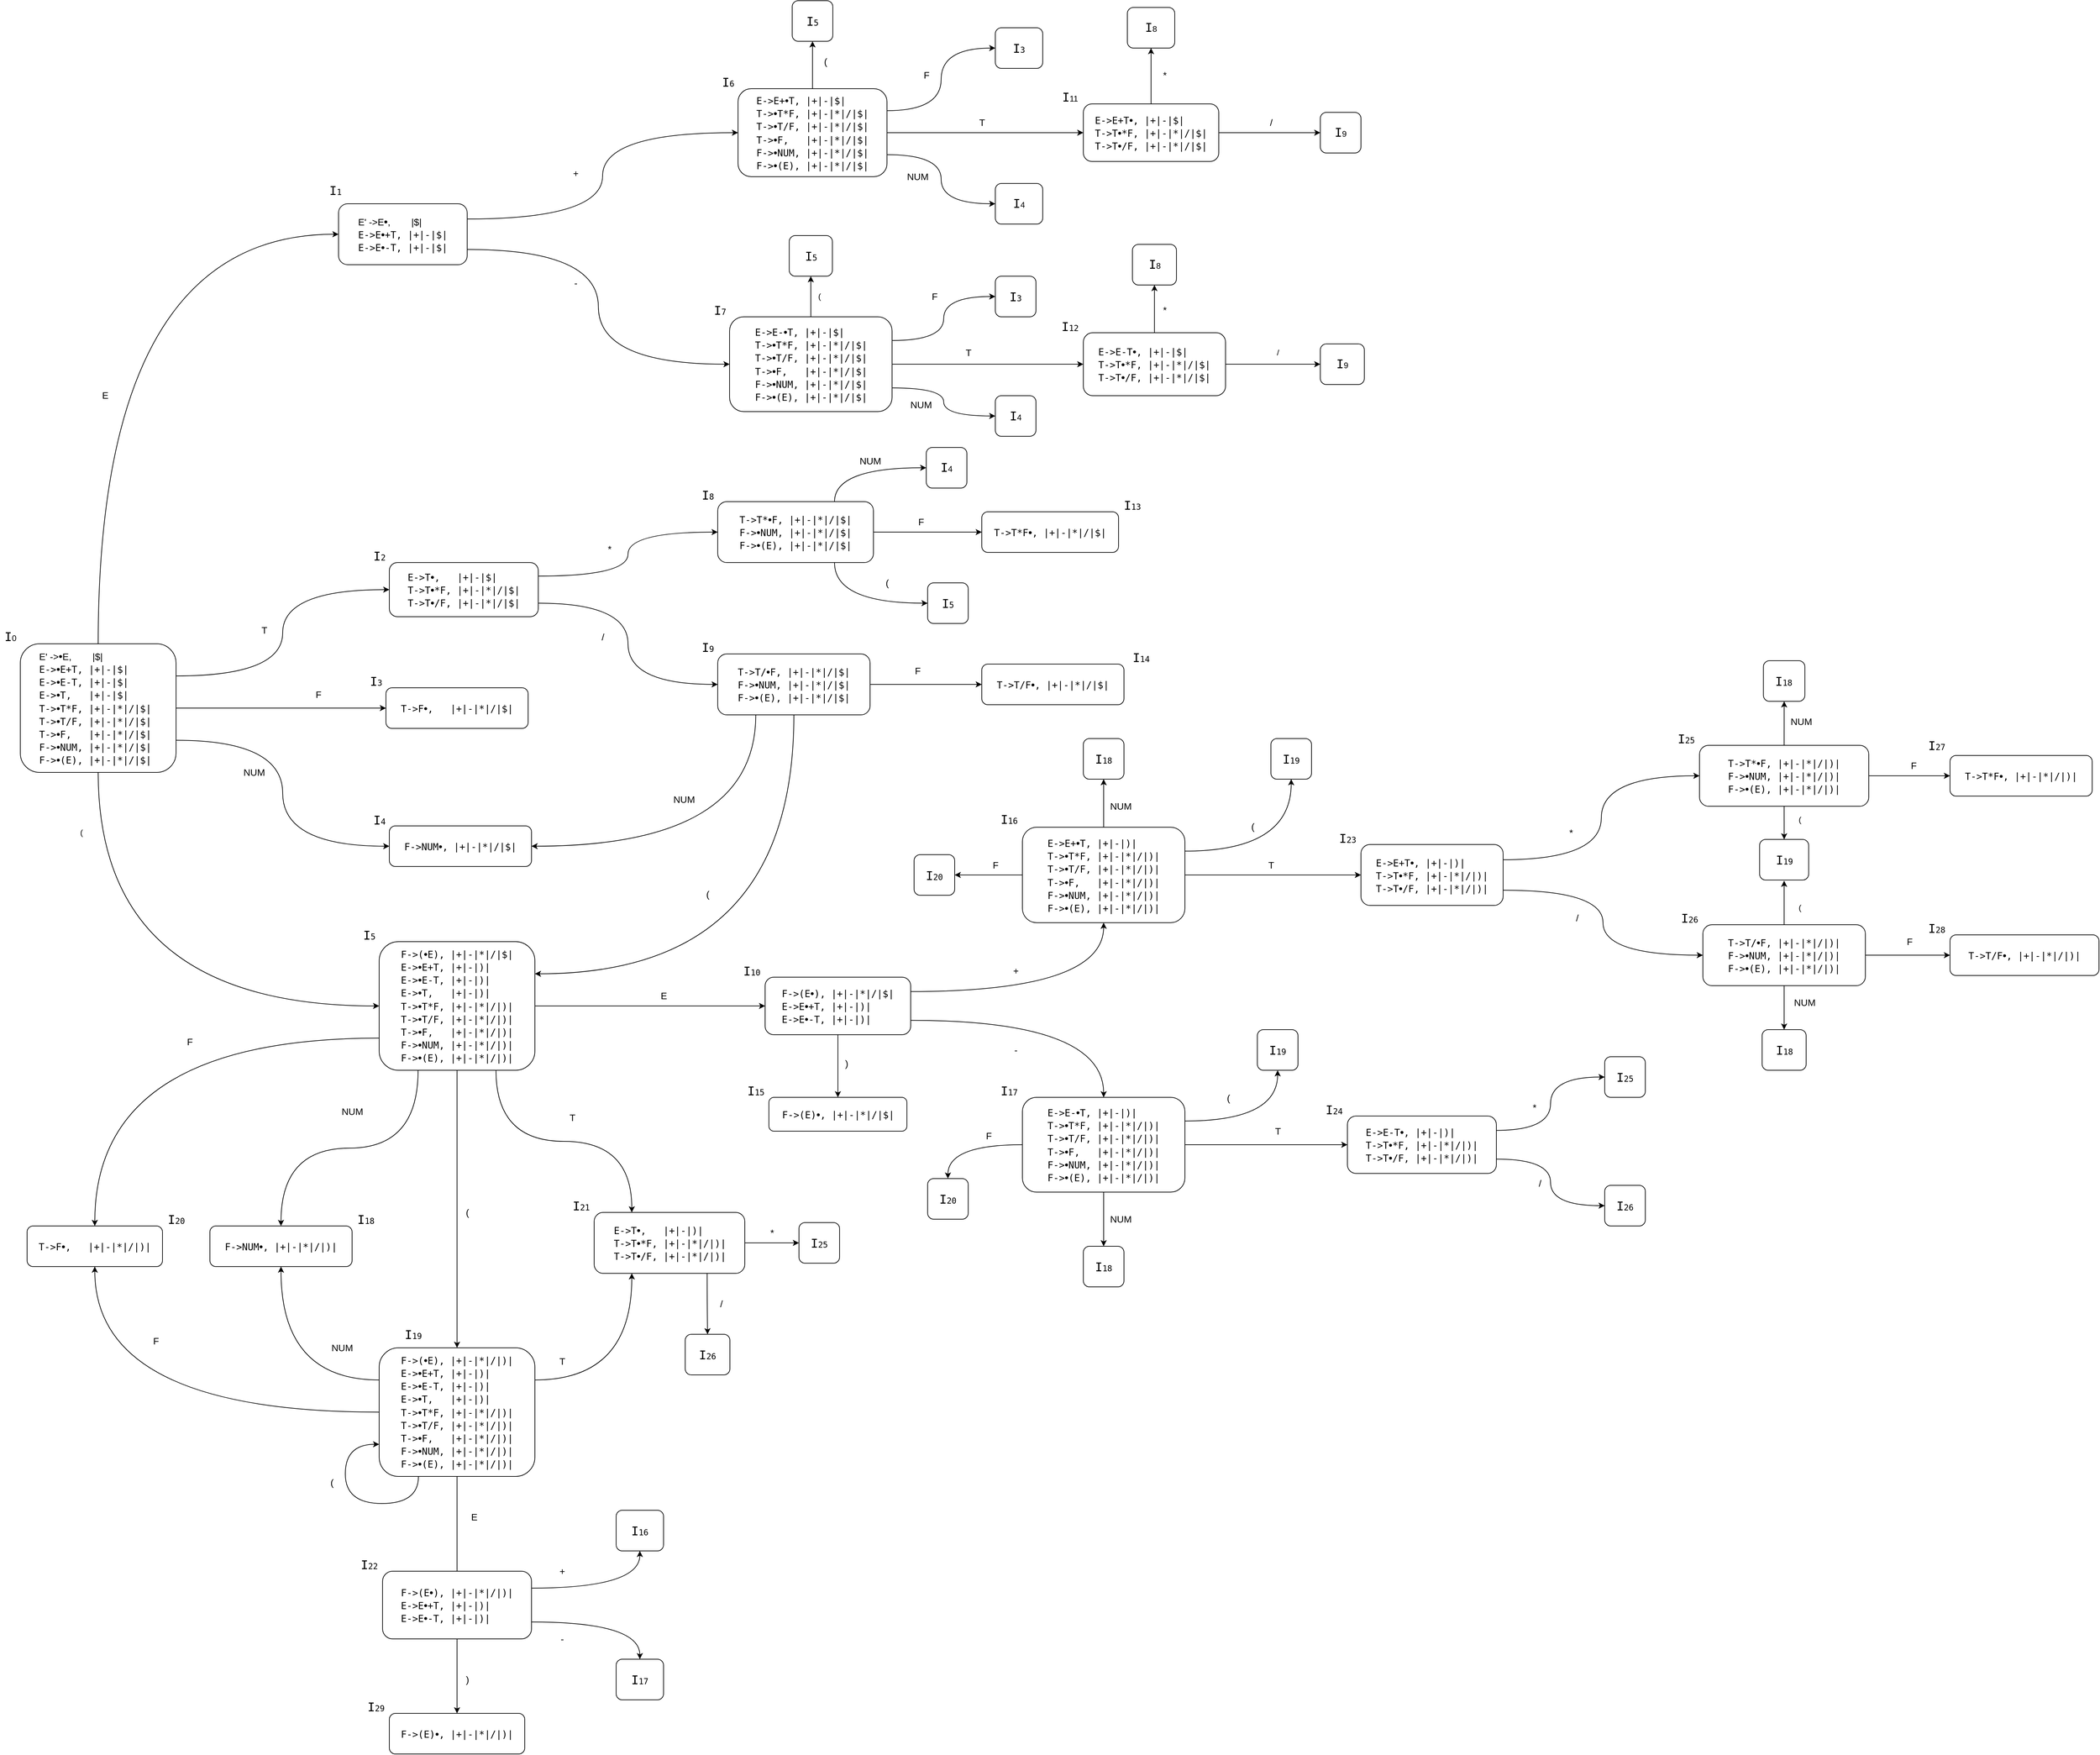 <mxfile version="13.0.1" type="device"><diagram id="3hchhUf-PMqWdlowKa-q" name="Page-1"><mxGraphModel dx="4320" dy="3060" grid="1" gridSize="10" guides="1" tooltips="1" connect="1" arrows="1" fold="1" page="1" pageScale="1" pageWidth="850" pageHeight="1100" math="0" shadow="0"><root><mxCell id="0"/><mxCell id="1" parent="0"/><mxCell id="Lu97f4Nd4n5Cj9f0WJ0y-15" style="edgeStyle=orthogonalEdgeStyle;curved=1;rounded=0;orthogonalLoop=1;jettySize=auto;html=1;entryX=0;entryY=0.5;entryDx=0;entryDy=0;exitX=0.5;exitY=0;exitDx=0;exitDy=0;" parent="1" source="Lu97f4Nd4n5Cj9f0WJ0y-2" target="Lu97f4Nd4n5Cj9f0WJ0y-4" edge="1"><mxGeometry relative="1" as="geometry"/></mxCell><mxCell id="Lu97f4Nd4n5Cj9f0WJ0y-16" value="&lt;font style=&quot;font-size: 14px&quot;&gt;E&lt;/font&gt;" style="edgeLabel;html=1;align=center;verticalAlign=middle;resizable=0;points=[];" parent="Lu97f4Nd4n5Cj9f0WJ0y-15" vertex="1" connectable="0"><mxGeometry x="-0.216" y="1" relative="1" as="geometry"><mxPoint x="11" y="9" as="offset"/></mxGeometry></mxCell><mxCell id="Lu97f4Nd4n5Cj9f0WJ0y-17" style="edgeStyle=orthogonalEdgeStyle;curved=1;rounded=0;orthogonalLoop=1;jettySize=auto;html=1;entryX=0;entryY=0.5;entryDx=0;entryDy=0;exitX=1;exitY=0.25;exitDx=0;exitDy=0;" parent="1" source="Lu97f4Nd4n5Cj9f0WJ0y-2" target="Lu97f4Nd4n5Cj9f0WJ0y-9" edge="1"><mxGeometry relative="1" as="geometry"/></mxCell><mxCell id="Lu97f4Nd4n5Cj9f0WJ0y-19" style="edgeStyle=orthogonalEdgeStyle;curved=1;rounded=0;orthogonalLoop=1;jettySize=auto;html=1;exitX=1;exitY=0.5;exitDx=0;exitDy=0;entryX=0;entryY=0.5;entryDx=0;entryDy=0;" parent="1" source="Lu97f4Nd4n5Cj9f0WJ0y-2" target="Lu97f4Nd4n5Cj9f0WJ0y-10" edge="1"><mxGeometry relative="1" as="geometry"/></mxCell><mxCell id="Lu97f4Nd4n5Cj9f0WJ0y-20" style="edgeStyle=orthogonalEdgeStyle;curved=1;rounded=0;orthogonalLoop=1;jettySize=auto;html=1;exitX=1;exitY=0.75;exitDx=0;exitDy=0;entryX=0;entryY=0.5;entryDx=0;entryDy=0;" parent="1" source="Lu97f4Nd4n5Cj9f0WJ0y-2" target="Lu97f4Nd4n5Cj9f0WJ0y-11" edge="1"><mxGeometry relative="1" as="geometry"/></mxCell><mxCell id="Lu97f4Nd4n5Cj9f0WJ0y-24" style="edgeStyle=orthogonalEdgeStyle;curved=1;rounded=0;orthogonalLoop=1;jettySize=auto;html=1;entryX=0;entryY=0.5;entryDx=0;entryDy=0;exitX=0.5;exitY=1;exitDx=0;exitDy=0;" parent="1" source="Lu97f4Nd4n5Cj9f0WJ0y-2" target="Lu97f4Nd4n5Cj9f0WJ0y-12" edge="1"><mxGeometry relative="1" as="geometry"/></mxCell><mxCell id="Lu97f4Nd4n5Cj9f0WJ0y-2" value="&lt;blockquote style=&quot;margin: 0 0 0 40px ; border: none ; padding: 0px&quot;&gt;&lt;/blockquote&gt;&lt;font style=&quot;font-size: 14px&quot;&gt;&lt;div style=&quot;text-align: left&quot;&gt;&lt;/div&gt;&lt;span&gt;&lt;div style=&quot;text-align: left&quot;&gt;&lt;span&gt;E' -&amp;gt;&lt;/span&gt;&lt;span style=&quot;font-family: &amp;#34;muli&amp;#34; , sans-serif ; font-size: 16px&quot;&gt;•&lt;/span&gt;&lt;span&gt;E,&amp;nbsp; &amp;nbsp; &amp;nbsp; &amp;nbsp; |$|&lt;/span&gt;&lt;/div&gt;&lt;/span&gt;&lt;span style=&quot;font-family: &amp;#34;droid sans mono&amp;#34; , monospace , monospace , &amp;#34;droid sans fallback&amp;#34;&quot;&gt;&lt;div style=&quot;text-align: left&quot;&gt;&lt;span&gt;E-&amp;gt;&lt;/span&gt;&lt;span style=&quot;font-family: &amp;#34;muli&amp;#34; , sans-serif ; font-size: 16px&quot;&gt;•&lt;/span&gt;&lt;span&gt;E+T, |+|-|$|&amp;nbsp; &amp;nbsp; &amp;nbsp;&lt;/span&gt;&lt;/div&gt;&lt;div style=&quot;text-align: left&quot;&gt;&lt;span&gt;E-&amp;gt;&lt;/span&gt;&lt;span style=&quot;font-family: &amp;#34;muli&amp;#34; , sans-serif ; font-size: 16px&quot;&gt;•&lt;/span&gt;&lt;span&gt;E-T, |+|-|$|&amp;nbsp; &amp;nbsp; &amp;nbsp;&lt;/span&gt;&lt;/div&gt;&lt;/span&gt;&lt;span style=&quot;font-family: &amp;#34;droid sans mono&amp;#34; , monospace , monospace , &amp;#34;droid sans fallback&amp;#34;&quot;&gt;&lt;div style=&quot;text-align: left&quot;&gt;&lt;span&gt;E-&amp;gt;&lt;/span&gt;&lt;span style=&quot;font-family: &amp;#34;muli&amp;#34; , sans-serif ; font-size: 16px&quot;&gt;•&lt;/span&gt;&lt;span&gt;T,&amp;nbsp; &amp;nbsp;|+|-|$|&amp;nbsp; &amp;nbsp; &amp;nbsp;&lt;/span&gt;&lt;/div&gt;&lt;div style=&quot;text-align: left&quot;&gt;&lt;span&gt;T-&amp;gt;&lt;/span&gt;&lt;span style=&quot;font-family: &amp;#34;muli&amp;#34; , sans-serif ; font-size: 16px&quot;&gt;•&lt;/span&gt;&lt;span&gt;T*F, |+|-|*|/|$|&amp;nbsp;&lt;/span&gt;&lt;/div&gt;&lt;/span&gt;&lt;span style=&quot;font-family: &amp;#34;droid sans mono&amp;#34; , monospace , monospace , &amp;#34;droid sans fallback&amp;#34;&quot;&gt;&lt;div style=&quot;text-align: left&quot;&gt;&lt;span&gt;T-&amp;gt;&lt;/span&gt;&lt;span style=&quot;font-family: &amp;#34;muli&amp;#34; , sans-serif ; font-size: 16px&quot;&gt;•&lt;/span&gt;&lt;span&gt;T/F, |+|-|*|/|$|&amp;nbsp;&lt;/span&gt;&lt;/div&gt;&lt;/span&gt;&lt;span style=&quot;font-family: &amp;#34;droid sans mono&amp;#34; , monospace , monospace , &amp;#34;droid sans fallback&amp;#34;&quot;&gt;&lt;div style=&quot;text-align: left&quot;&gt;&lt;span&gt;T-&amp;gt;&lt;/span&gt;&lt;span style=&quot;font-family: &amp;#34;muli&amp;#34; , sans-serif ; font-size: 16px&quot;&gt;•&lt;/span&gt;&lt;span&gt;F,&amp;nbsp; &amp;nbsp;|+|-|*|/|$|&amp;nbsp;&lt;/span&gt;&lt;/div&gt;&lt;/span&gt;&lt;span style=&quot;font-family: &amp;#34;droid sans mono&amp;#34; , monospace , monospace , &amp;#34;droid sans fallback&amp;#34;&quot;&gt;&lt;div style=&quot;text-align: left&quot;&gt;&lt;span&gt;F-&amp;gt;&lt;/span&gt;&lt;span style=&quot;font-family: &amp;#34;muli&amp;#34; , sans-serif ; font-size: 16px&quot;&gt;•&lt;/span&gt;&lt;span&gt;NUM, |+|-|*|/|$|&amp;nbsp;&lt;/span&gt;&lt;/div&gt;&lt;/span&gt;&lt;/font&gt;&lt;div style=&quot;font-family: &amp;#34;droid sans mono&amp;#34; , monospace , monospace , &amp;#34;droid sans fallback&amp;#34; ; line-height: 19px ; font-size: 14px&quot;&gt;&lt;div style=&quot;text-align: left&quot;&gt;&lt;font style=&quot;font-size: 14px&quot;&gt;F-&amp;gt;&lt;span style=&quot;font-family: &amp;#34;muli&amp;#34; , sans-serif ; font-size: 16px&quot;&gt;•&lt;/span&gt;(E)&lt;/font&gt;&lt;span&gt;, |+|-|*|/|$|&amp;nbsp;&lt;/span&gt;&lt;/div&gt;&lt;/div&gt;" style="rounded=1;whiteSpace=wrap;html=1;" parent="1" vertex="1"><mxGeometry x="-40" y="190" width="230" height="190" as="geometry"/></mxCell><mxCell id="Lu97f4Nd4n5Cj9f0WJ0y-30" style="edgeStyle=orthogonalEdgeStyle;curved=1;rounded=0;orthogonalLoop=1;jettySize=auto;html=1;entryX=0;entryY=0.5;entryDx=0;entryDy=0;exitX=1;exitY=0.25;exitDx=0;exitDy=0;" parent="1" source="Lu97f4Nd4n5Cj9f0WJ0y-4" target="Lu97f4Nd4n5Cj9f0WJ0y-28" edge="1"><mxGeometry relative="1" as="geometry"/></mxCell><mxCell id="Lu97f4Nd4n5Cj9f0WJ0y-33" style="edgeStyle=orthogonalEdgeStyle;curved=1;rounded=0;orthogonalLoop=1;jettySize=auto;html=1;exitX=1;exitY=0.75;exitDx=0;exitDy=0;entryX=0;entryY=0.5;entryDx=0;entryDy=0;" parent="1" source="Lu97f4Nd4n5Cj9f0WJ0y-4" target="Lu97f4Nd4n5Cj9f0WJ0y-29" edge="1"><mxGeometry relative="1" as="geometry"/></mxCell><mxCell id="Lu97f4Nd4n5Cj9f0WJ0y-4" value="&lt;blockquote style=&quot;margin: 0 0 0 40px ; border: none ; padding: 0px&quot;&gt;&lt;/blockquote&gt;&lt;div style=&quot;text-align: left ; font-size: 14px&quot;&gt;&lt;span&gt;E' -&amp;gt;E&lt;/span&gt;&lt;span style=&quot;font-family: &amp;#34;muli&amp;#34; , sans-serif ; font-size: 16px&quot;&gt;•&lt;/span&gt;&lt;span&gt;,&amp;nbsp; &amp;nbsp; &amp;nbsp; &amp;nbsp; |$|&lt;/span&gt;&lt;/div&gt;&lt;div style=&quot;text-align: left ; font-size: 14px&quot;&gt;&lt;span style=&quot;text-align: center ; font-family: &amp;#34;droid sans mono&amp;#34; , monospace , monospace , &amp;#34;droid sans fallback&amp;#34;&quot;&gt;&lt;div style=&quot;text-align: left&quot;&gt;E-&amp;gt;E&lt;span style=&quot;font-family: &amp;#34;muli&amp;#34; , sans-serif ; font-size: 16px&quot;&gt;•&lt;/span&gt;+T, |+|-|$|&lt;/div&gt;&lt;/span&gt;&lt;span style=&quot;text-align: center ; font-family: &amp;#34;droid sans mono&amp;#34; , monospace , monospace , &amp;#34;droid sans fallback&amp;#34;&quot;&gt;&lt;div style=&quot;text-align: left&quot;&gt;E-&amp;gt;E&lt;span style=&quot;font-family: &amp;#34;muli&amp;#34; , sans-serif ; font-size: 16px&quot;&gt;•&lt;/span&gt;-T, |+|-|$|&lt;/div&gt;&lt;/span&gt;&lt;/div&gt;" style="rounded=1;whiteSpace=wrap;html=1;" parent="1" vertex="1"><mxGeometry x="430" y="-460" width="190" height="90" as="geometry"/></mxCell><mxCell id="Lu97f4Nd4n5Cj9f0WJ0y-35" style="edgeStyle=orthogonalEdgeStyle;curved=1;rounded=0;orthogonalLoop=1;jettySize=auto;html=1;exitX=1;exitY=0.25;exitDx=0;exitDy=0;entryX=0;entryY=0.5;entryDx=0;entryDy=0;" parent="1" source="Lu97f4Nd4n5Cj9f0WJ0y-9" target="Lu97f4Nd4n5Cj9f0WJ0y-36" edge="1"><mxGeometry relative="1" as="geometry"><mxPoint x="890" y="10" as="targetPoint"/></mxGeometry></mxCell><mxCell id="Lu97f4Nd4n5Cj9f0WJ0y-39" style="edgeStyle=orthogonalEdgeStyle;curved=1;rounded=0;orthogonalLoop=1;jettySize=auto;html=1;exitX=1;exitY=0.75;exitDx=0;exitDy=0;entryX=0;entryY=0.5;entryDx=0;entryDy=0;" parent="1" source="Lu97f4Nd4n5Cj9f0WJ0y-9" target="Lu97f4Nd4n5Cj9f0WJ0y-38" edge="1"><mxGeometry relative="1" as="geometry"/></mxCell><mxCell id="Lu97f4Nd4n5Cj9f0WJ0y-9" value="&lt;blockquote style=&quot;margin: 0 0 0 40px ; border: none ; padding: 0px&quot;&gt;&lt;/blockquote&gt;&lt;span&gt;&lt;div style=&quot;text-align: left&quot;&gt;&lt;span style=&quot;font-family: &amp;#34;droid sans mono&amp;#34; , monospace , monospace , &amp;#34;droid sans fallback&amp;#34; ; font-size: 14px&quot;&gt;E-&amp;gt;T&lt;/span&gt;&lt;span style=&quot;font-family: &amp;#34;muli&amp;#34; , sans-serif ; font-size: 16px&quot;&gt;•&lt;/span&gt;&lt;span style=&quot;font-family: &amp;#34;droid sans mono&amp;#34; , monospace , monospace , &amp;#34;droid sans fallback&amp;#34; ; font-size: 14px&quot;&gt;,&amp;nbsp; &amp;nbsp;|+|-|$|&lt;/span&gt;&lt;br&gt;&lt;/div&gt;&lt;/span&gt;&lt;span style=&quot;font-family: &amp;#34;droid sans mono&amp;#34; , monospace , monospace , &amp;#34;droid sans fallback&amp;#34; ; font-size: 14px&quot;&gt;&lt;div style=&quot;text-align: left&quot;&gt;&lt;span style=&quot;text-align: center&quot;&gt;&lt;div style=&quot;text-align: left&quot;&gt;T-&amp;gt;T&lt;span style=&quot;font-family: &amp;#34;muli&amp;#34; , sans-serif ; font-size: 16px&quot;&gt;•&lt;/span&gt;*F, |+|-|*|/|$|&lt;/div&gt;&lt;/span&gt;&lt;span style=&quot;text-align: center&quot;&gt;&lt;div style=&quot;text-align: left&quot;&gt;T-&amp;gt;T&lt;span style=&quot;font-family: &amp;#34;muli&amp;#34; , sans-serif ; font-size: 16px&quot;&gt;•&lt;/span&gt;/F, |+|-|*|/|$|&lt;/div&gt;&lt;/span&gt;&lt;/div&gt;&lt;/span&gt;" style="rounded=1;whiteSpace=wrap;html=1;" parent="1" vertex="1"><mxGeometry x="505" y="70" width="220" height="80" as="geometry"/></mxCell><mxCell id="Lu97f4Nd4n5Cj9f0WJ0y-10" value="&lt;blockquote style=&quot;margin: 0 0 0 40px ; border: none ; padding: 0px&quot;&gt;&lt;/blockquote&gt;&lt;span&gt;&lt;div style=&quot;text-align: left&quot;&gt;&lt;span style=&quot;font-family: &amp;#34;droid sans mono&amp;#34; , monospace , monospace , &amp;#34;droid sans fallback&amp;#34; ; font-size: 14px&quot;&gt;T-&amp;gt;F&lt;/span&gt;&lt;span style=&quot;font-family: &amp;#34;muli&amp;#34; , sans-serif ; font-size: 16px&quot;&gt;•&lt;/span&gt;&lt;span style=&quot;font-family: &amp;#34;droid sans mono&amp;#34; , monospace , monospace , &amp;#34;droid sans fallback&amp;#34; ; font-size: 14px&quot;&gt;,&amp;nbsp; &amp;nbsp;|+|-|*|/|$|&lt;/span&gt;&lt;br&gt;&lt;/div&gt;&lt;/span&gt;&lt;span style=&quot;font-family: &amp;#34;droid sans mono&amp;#34; , monospace , monospace , &amp;#34;droid sans fallback&amp;#34; ; font-size: 14px&quot;&gt;&lt;div style=&quot;text-align: left&quot;&gt;&lt;span style=&quot;text-align: center&quot;&gt;&lt;/span&gt;&lt;/div&gt;&lt;/span&gt;&lt;span style=&quot;font-family: &amp;#34;droid sans mono&amp;#34; , monospace , monospace , &amp;#34;droid sans fallback&amp;#34; ; font-size: 14px&quot;&gt;&lt;/span&gt;" style="rounded=1;whiteSpace=wrap;html=1;" parent="1" vertex="1"><mxGeometry x="500" y="255" width="210" height="60" as="geometry"/></mxCell><mxCell id="Lu97f4Nd4n5Cj9f0WJ0y-11" value="&lt;blockquote style=&quot;margin: 0 0 0 40px ; border: none ; padding: 0px&quot;&gt;&lt;/blockquote&gt;&lt;span&gt;&lt;div style=&quot;text-align: left&quot;&gt;&lt;span style=&quot;font-family: &amp;#34;droid sans mono&amp;#34; , monospace , monospace , &amp;#34;droid sans fallback&amp;#34; ; font-size: 14px&quot;&gt;F-&amp;gt;NUM&lt;/span&gt;&lt;span style=&quot;font-family: &amp;#34;muli&amp;#34; , sans-serif ; font-size: 16px&quot;&gt;•&lt;/span&gt;&lt;span style=&quot;font-family: &amp;#34;droid sans mono&amp;#34; , monospace , monospace , &amp;#34;droid sans fallback&amp;#34; ; font-size: 14px&quot;&gt;, |+|-|*|/|$|&lt;/span&gt;&lt;br&gt;&lt;/div&gt;&lt;/span&gt;&lt;span style=&quot;font-family: &amp;#34;droid sans mono&amp;#34; , monospace , monospace , &amp;#34;droid sans fallback&amp;#34; ; font-size: 14px&quot;&gt;&lt;div style=&quot;text-align: left&quot;&gt;&lt;div style=&quot;text-align: center ; line-height: 19px&quot;&gt;&lt;/div&gt;&lt;/div&gt;&lt;/span&gt;&lt;div style=&quot;font-family: &amp;#34;droid sans mono&amp;#34; , monospace , monospace , &amp;#34;droid sans fallback&amp;#34; ; font-size: 14px ; line-height: 19px&quot;&gt;&lt;/div&gt;" style="rounded=1;whiteSpace=wrap;html=1;" parent="1" vertex="1"><mxGeometry x="505" y="459" width="210" height="60" as="geometry"/></mxCell><mxCell id="Lu97f4Nd4n5Cj9f0WJ0y-41" style="edgeStyle=orthogonalEdgeStyle;curved=1;rounded=0;orthogonalLoop=1;jettySize=auto;html=1;" parent="1" source="Lu97f4Nd4n5Cj9f0WJ0y-12" target="Lu97f4Nd4n5Cj9f0WJ0y-42" edge="1"><mxGeometry relative="1" as="geometry"><mxPoint x="605" y="910" as="targetPoint"/></mxGeometry></mxCell><mxCell id="Lu97f4Nd4n5Cj9f0WJ0y-101" style="edgeStyle=orthogonalEdgeStyle;curved=1;rounded=0;orthogonalLoop=1;jettySize=auto;html=1;exitX=0.25;exitY=1;exitDx=0;exitDy=0;" parent="1" source="Lu97f4Nd4n5Cj9f0WJ0y-12" target="Lu97f4Nd4n5Cj9f0WJ0y-102" edge="1"><mxGeometry relative="1" as="geometry"><mxPoint x="440" y="940" as="targetPoint"/></mxGeometry></mxCell><mxCell id="Lu97f4Nd4n5Cj9f0WJ0y-103" style="edgeStyle=orthogonalEdgeStyle;curved=1;rounded=0;orthogonalLoop=1;jettySize=auto;html=1;exitX=0.5;exitY=1;exitDx=0;exitDy=0;" parent="1" source="Lu97f4Nd4n5Cj9f0WJ0y-12" target="Lu97f4Nd4n5Cj9f0WJ0y-104" edge="1"><mxGeometry relative="1" as="geometry"><mxPoint x="604.667" y="1070" as="targetPoint"/></mxGeometry></mxCell><mxCell id="Lu97f4Nd4n5Cj9f0WJ0y-107" style="edgeStyle=orthogonalEdgeStyle;curved=1;rounded=0;orthogonalLoop=1;jettySize=auto;html=1;exitX=0;exitY=0.75;exitDx=0;exitDy=0;" parent="1" source="Lu97f4Nd4n5Cj9f0WJ0y-12" target="Lu97f4Nd4n5Cj9f0WJ0y-108" edge="1"><mxGeometry relative="1" as="geometry"><mxPoint x="910" y="960" as="targetPoint"/></mxGeometry></mxCell><mxCell id="Lu97f4Nd4n5Cj9f0WJ0y-112" style="edgeStyle=orthogonalEdgeStyle;curved=1;rounded=0;orthogonalLoop=1;jettySize=auto;html=1;exitX=0.75;exitY=1;exitDx=0;exitDy=0;entryX=0.25;entryY=0;entryDx=0;entryDy=0;" parent="1" source="Lu97f4Nd4n5Cj9f0WJ0y-12" target="Lu97f4Nd4n5Cj9f0WJ0y-113" edge="1"><mxGeometry relative="1" as="geometry"><mxPoint x="940" y="960" as="targetPoint"/></mxGeometry></mxCell><mxCell id="Lu97f4Nd4n5Cj9f0WJ0y-12" value="&lt;blockquote style=&quot;margin: 0 0 0 40px ; border: none ; padding: 0px&quot;&gt;&lt;/blockquote&gt;&lt;span style=&quot;font-size: 14px&quot;&gt;&lt;div style=&quot;text-align: left&quot;&gt;&lt;/div&gt;&lt;/span&gt;&lt;font style=&quot;font-family: &amp;#34;droid sans mono&amp;#34; , monospace , monospace , &amp;#34;droid sans fallback&amp;#34; ; font-size: 14px ; text-align: left&quot;&gt;F-&amp;gt;(&lt;span style=&quot;font-family: &amp;#34;muli&amp;#34; , sans-serif ; font-size: 16px&quot;&gt;•&lt;/span&gt;E)&lt;/font&gt;&lt;span style=&quot;font-family: &amp;#34;droid sans mono&amp;#34; , monospace , monospace , &amp;#34;droid sans fallback&amp;#34; ; font-size: 14px ; text-align: left&quot;&gt;, |+|-|*|/|$|&lt;/span&gt;&lt;span style=&quot;font-size: 14px&quot;&gt;&lt;div style=&quot;text-align: left&quot;&gt;&lt;span style=&quot;font-family: &amp;#34;droid sans mono&amp;#34; , monospace , monospace , &amp;#34;droid sans fallback&amp;#34;&quot;&gt;E-&amp;gt;&lt;/span&gt;&lt;span style=&quot;font-family: &amp;#34;muli&amp;#34; , sans-serif ; font-size: 16px&quot;&gt;•&lt;/span&gt;&lt;span style=&quot;font-family: &amp;#34;droid sans mono&amp;#34; , monospace , monospace , &amp;#34;droid sans fallback&amp;#34;&quot;&gt;E+T, |+|-|)|&lt;/span&gt;&lt;br&gt;&lt;/div&gt;&lt;/span&gt;&lt;span style=&quot;font-family: &amp;#34;droid sans mono&amp;#34; , monospace , monospace , &amp;#34;droid sans fallback&amp;#34; ; font-size: 14px&quot;&gt;&lt;div style=&quot;text-align: left&quot;&gt;&lt;span&gt;E-&amp;gt;&lt;/span&gt;&lt;span style=&quot;font-family: &amp;#34;muli&amp;#34; , sans-serif ; font-size: 16px&quot;&gt;•&lt;/span&gt;&lt;span&gt;E-T, |+|-|)|&lt;/span&gt;&lt;/div&gt;&lt;/span&gt;&lt;span style=&quot;font-family: &amp;#34;droid sans mono&amp;#34; , monospace , monospace , &amp;#34;droid sans fallback&amp;#34; ; font-size: 14px&quot;&gt;&lt;div style=&quot;text-align: left&quot;&gt;&lt;span&gt;E-&amp;gt;&lt;/span&gt;&lt;span style=&quot;font-family: &amp;#34;muli&amp;#34; , sans-serif ; font-size: 16px&quot;&gt;•&lt;/span&gt;&lt;span&gt;T,&amp;nbsp; &amp;nbsp;|+|-|)|&lt;/span&gt;&lt;/div&gt;&lt;/span&gt;&lt;span style=&quot;font-size: 14px ; font-family: &amp;#34;droid sans mono&amp;#34; , monospace , monospace , &amp;#34;droid sans fallback&amp;#34;&quot;&gt;&lt;div style=&quot;text-align: left&quot;&gt;&lt;span&gt;T-&amp;gt;&lt;/span&gt;&lt;span style=&quot;font-family: &amp;#34;muli&amp;#34; , sans-serif ; font-size: 16px&quot;&gt;•&lt;/span&gt;&lt;span&gt;T*F, |+|-|*|/|)|&lt;/span&gt;&lt;/div&gt;&lt;/span&gt;&lt;span style=&quot;font-family: &amp;#34;droid sans mono&amp;#34; , monospace , monospace , &amp;#34;droid sans fallback&amp;#34; ; font-size: 14px&quot;&gt;&lt;div style=&quot;text-align: left&quot;&gt;&lt;span&gt;T-&amp;gt;&lt;/span&gt;&lt;span style=&quot;font-family: &amp;#34;muli&amp;#34; , sans-serif ; font-size: 16px&quot;&gt;•&lt;/span&gt;&lt;span&gt;T/F, |+|-|*|/|)|&lt;/span&gt;&lt;/div&gt;&lt;/span&gt;&lt;span style=&quot;font-family: &amp;#34;droid sans mono&amp;#34; , monospace , monospace , &amp;#34;droid sans fallback&amp;#34; ; font-size: 14px&quot;&gt;&lt;div style=&quot;text-align: left&quot;&gt;&lt;span&gt;T-&amp;gt;&lt;/span&gt;&lt;span style=&quot;font-family: &amp;#34;muli&amp;#34; , sans-serif ; font-size: 16px&quot;&gt;•&lt;/span&gt;&lt;span&gt;F,&amp;nbsp; &amp;nbsp;|+|-|*|/|)|&lt;/span&gt;&lt;/div&gt;&lt;/span&gt;&lt;span style=&quot;font-family: &amp;#34;droid sans mono&amp;#34; , monospace , monospace , &amp;#34;droid sans fallback&amp;#34; ; font-size: 14px&quot;&gt;&lt;div style=&quot;text-align: left&quot;&gt;&lt;span&gt;F-&amp;gt;&lt;/span&gt;&lt;span style=&quot;font-family: &amp;#34;muli&amp;#34; , sans-serif ; font-size: 16px&quot;&gt;•&lt;/span&gt;&lt;span&gt;NUM, |+|-|*|/|)|&lt;/span&gt;&lt;/div&gt;&lt;/span&gt;&lt;font style=&quot;font-size: 14px&quot;&gt;&lt;div style=&quot;font-family: &amp;#34;droid sans mono&amp;#34; , monospace , monospace , &amp;#34;droid sans fallback&amp;#34; ; line-height: 19px&quot;&gt;&lt;div style=&quot;text-align: left&quot;&gt;F-&amp;gt;&lt;span style=&quot;font-family: &amp;#34;muli&amp;#34; , sans-serif ; font-size: 16px&quot;&gt;•&lt;/span&gt;(E), |+|-|*|/|)|&lt;/div&gt;&lt;/div&gt;&lt;/font&gt;" style="rounded=1;whiteSpace=wrap;html=1;" parent="1" vertex="1"><mxGeometry x="490" y="630" width="230" height="190" as="geometry"/></mxCell><mxCell id="Lu97f4Nd4n5Cj9f0WJ0y-18" value="&lt;font style=&quot;font-size: 14px&quot;&gt;T&lt;/font&gt;" style="text;html=1;align=center;verticalAlign=middle;resizable=0;points=[];autosize=1;" parent="1" vertex="1"><mxGeometry x="310" y="160" width="20" height="20" as="geometry"/></mxCell><mxCell id="Lu97f4Nd4n5Cj9f0WJ0y-21" value="&lt;font style=&quot;font-size: 14px&quot;&gt;NUM&lt;/font&gt;" style="text;html=1;align=center;verticalAlign=middle;resizable=0;points=[];autosize=1;" parent="1" vertex="1"><mxGeometry x="280" y="370" width="50" height="20" as="geometry"/></mxCell><mxCell id="Lu97f4Nd4n5Cj9f0WJ0y-22" value="&lt;font style=&quot;font-size: 14px&quot;&gt;F&lt;/font&gt;" style="text;html=1;align=center;verticalAlign=middle;resizable=0;points=[];autosize=1;" parent="1" vertex="1"><mxGeometry x="390" y="255" width="20" height="20" as="geometry"/></mxCell><mxCell id="Lu97f4Nd4n5Cj9f0WJ0y-25" value="(" style="text;html=1;align=center;verticalAlign=middle;resizable=0;points=[];autosize=1;" parent="1" vertex="1"><mxGeometry x="40" y="459" width="20" height="20" as="geometry"/></mxCell><mxCell id="Lu97f4Nd4n5Cj9f0WJ0y-48" style="edgeStyle=orthogonalEdgeStyle;curved=1;rounded=0;orthogonalLoop=1;jettySize=auto;html=1;exitX=1;exitY=0.25;exitDx=0;exitDy=0;entryX=0;entryY=0.5;entryDx=0;entryDy=0;" parent="1" source="Lu97f4Nd4n5Cj9f0WJ0y-28" target="Lu97f4Nd4n5Cj9f0WJ0y-49" edge="1"><mxGeometry relative="1" as="geometry"><mxPoint x="1450" y="-490" as="targetPoint"/></mxGeometry></mxCell><mxCell id="Lu97f4Nd4n5Cj9f0WJ0y-50" style="edgeStyle=orthogonalEdgeStyle;curved=1;rounded=0;orthogonalLoop=1;jettySize=auto;html=1;exitX=1;exitY=0.75;exitDx=0;exitDy=0;entryX=0;entryY=0.5;entryDx=0;entryDy=0;" parent="1" source="Lu97f4Nd4n5Cj9f0WJ0y-28" target="Lu97f4Nd4n5Cj9f0WJ0y-51" edge="1"><mxGeometry relative="1" as="geometry"><mxPoint x="1530" y="-430" as="targetPoint"/></mxGeometry></mxCell><mxCell id="Lu97f4Nd4n5Cj9f0WJ0y-57" style="edgeStyle=orthogonalEdgeStyle;curved=1;rounded=0;orthogonalLoop=1;jettySize=auto;html=1;" parent="1" source="Lu97f4Nd4n5Cj9f0WJ0y-28" target="Lu97f4Nd4n5Cj9f0WJ0y-58" edge="1"><mxGeometry relative="1" as="geometry"><mxPoint x="1130" y="-740" as="targetPoint"/></mxGeometry></mxCell><mxCell id="Lu97f4Nd4n5Cj9f0WJ0y-60" style="edgeStyle=orthogonalEdgeStyle;curved=1;rounded=0;orthogonalLoop=1;jettySize=auto;html=1;entryX=0;entryY=0.5;entryDx=0;entryDy=0;" parent="1" source="Lu97f4Nd4n5Cj9f0WJ0y-28" target="Lu97f4Nd4n5Cj9f0WJ0y-46" edge="1"><mxGeometry relative="1" as="geometry"/></mxCell><mxCell id="Lu97f4Nd4n5Cj9f0WJ0y-28" value="&lt;blockquote style=&quot;margin: 0 0 0 40px ; border: none ; padding: 0px&quot;&gt;&lt;/blockquote&gt;&lt;span&gt;&lt;div style=&quot;text-align: left&quot;&gt;&lt;span style=&quot;font-family: &amp;#34;droid sans mono&amp;#34; , monospace , monospace , &amp;#34;droid sans fallback&amp;#34; ; font-size: 14px&quot;&gt;E-&amp;gt;E+&lt;/span&gt;&lt;span style=&quot;font-family: &amp;#34;muli&amp;#34; , sans-serif ; font-size: 16px&quot;&gt;•&lt;/span&gt;&lt;span style=&quot;font-family: &amp;#34;droid sans mono&amp;#34; , monospace , monospace , &amp;#34;droid sans fallback&amp;#34; ; font-size: 14px&quot;&gt;T, |+|-|$|&lt;/span&gt;&lt;/div&gt;&lt;/span&gt;&lt;font face=&quot;droid sans mono, monospace, monospace, droid sans fallback&quot;&gt;&lt;div style=&quot;text-align: left&quot;&gt;&lt;span style=&quot;font-size: 14px&quot;&gt;T-&amp;gt;&lt;/span&gt;&lt;span style=&quot;font-family: &amp;#34;muli&amp;#34; , sans-serif ; font-size: 16px&quot;&gt;•&lt;/span&gt;&lt;span style=&quot;font-size: 14px&quot;&gt;T*F, |+|-|*|/|$|&lt;/span&gt;&lt;/div&gt;&lt;div style=&quot;text-align: left&quot;&gt;&lt;span style=&quot;font-size: 14px&quot;&gt;T-&amp;gt;&lt;/span&gt;&lt;span style=&quot;font-family: &amp;#34;muli&amp;#34; , sans-serif ; font-size: 16px&quot;&gt;•&lt;/span&gt;&lt;span style=&quot;font-size: 14px&quot;&gt;T/F, |+|-|*|/|$|&lt;/span&gt;&lt;/div&gt;&lt;div style=&quot;text-align: left&quot;&gt;&lt;span style=&quot;font-size: 14px&quot;&gt;T-&amp;gt;&lt;/span&gt;&lt;span style=&quot;font-family: &amp;#34;muli&amp;#34; , sans-serif ; font-size: 16px&quot;&gt;•&lt;/span&gt;&lt;span style=&quot;font-size: 14px&quot;&gt;F,&amp;nbsp; &amp;nbsp;|+|-|*|/|$|&lt;/span&gt;&lt;/div&gt;&lt;div style=&quot;text-align: left&quot;&gt;&lt;span style=&quot;font-size: 14px&quot;&gt;F-&amp;gt;&lt;/span&gt;&lt;span style=&quot;font-family: &amp;#34;muli&amp;#34; , sans-serif ; font-size: 16px&quot;&gt;•&lt;/span&gt;&lt;span style=&quot;font-size: 14px&quot;&gt;NUM, |+|-|*|/|$|&lt;/span&gt;&lt;/div&gt;&lt;div style=&quot;text-align: left&quot;&gt;&lt;span style=&quot;font-size: 14px&quot;&gt;F-&amp;gt;&lt;/span&gt;&lt;span style=&quot;font-family: &amp;#34;muli&amp;#34; , sans-serif ; font-size: 16px&quot;&gt;•&lt;/span&gt;&lt;span style=&quot;font-size: 14px&quot;&gt;(E), |+|-|*|/|$|&lt;/span&gt;&lt;/div&gt;&lt;/font&gt;" style="rounded=1;whiteSpace=wrap;html=1;" parent="1" vertex="1"><mxGeometry x="1020" y="-630" width="220" height="130" as="geometry"/></mxCell><mxCell id="Lu97f4Nd4n5Cj9f0WJ0y-61" style="edgeStyle=orthogonalEdgeStyle;curved=1;rounded=0;orthogonalLoop=1;jettySize=auto;html=1;" parent="1" source="Lu97f4Nd4n5Cj9f0WJ0y-29" target="Lu97f4Nd4n5Cj9f0WJ0y-62" edge="1"><mxGeometry relative="1" as="geometry"><mxPoint x="1530" y="-223" as="targetPoint"/></mxGeometry></mxCell><mxCell id="Lu97f4Nd4n5Cj9f0WJ0y-63" style="edgeStyle=orthogonalEdgeStyle;curved=1;rounded=0;orthogonalLoop=1;jettySize=auto;html=1;exitX=1;exitY=0.25;exitDx=0;exitDy=0;" parent="1" source="Lu97f4Nd4n5Cj9f0WJ0y-29" target="Lu97f4Nd4n5Cj9f0WJ0y-64" edge="1"><mxGeometry relative="1" as="geometry"><mxPoint x="1380" y="-320" as="targetPoint"/></mxGeometry></mxCell><mxCell id="Lu97f4Nd4n5Cj9f0WJ0y-65" style="edgeStyle=orthogonalEdgeStyle;curved=1;rounded=0;orthogonalLoop=1;jettySize=auto;html=1;exitX=1;exitY=0.75;exitDx=0;exitDy=0;" parent="1" source="Lu97f4Nd4n5Cj9f0WJ0y-29" target="Lu97f4Nd4n5Cj9f0WJ0y-66" edge="1"><mxGeometry relative="1" as="geometry"><mxPoint x="1330" y="-150" as="targetPoint"/></mxGeometry></mxCell><mxCell id="Lu97f4Nd4n5Cj9f0WJ0y-67" style="edgeStyle=orthogonalEdgeStyle;curved=1;rounded=0;orthogonalLoop=1;jettySize=auto;html=1;" parent="1" source="Lu97f4Nd4n5Cj9f0WJ0y-29" target="Lu97f4Nd4n5Cj9f0WJ0y-68" edge="1"><mxGeometry relative="1" as="geometry"><mxPoint x="1127.5" y="-360" as="targetPoint"/></mxGeometry></mxCell><mxCell id="Lu97f4Nd4n5Cj9f0WJ0y-29" value="&lt;span&gt;&lt;div style=&quot;text-align: left&quot;&gt;&lt;span style=&quot;font-family: &amp;#34;droid sans mono&amp;#34; , monospace , monospace , &amp;#34;droid sans fallback&amp;#34; ; font-size: 14px&quot;&gt;E-&amp;gt;E-&lt;/span&gt;&lt;span style=&quot;font-family: &amp;#34;muli&amp;#34; , sans-serif ; font-size: 16px&quot;&gt;•&lt;/span&gt;&lt;span style=&quot;font-family: &amp;#34;droid sans mono&amp;#34; , monospace , monospace , &amp;#34;droid sans fallback&amp;#34; ; font-size: 14px&quot;&gt;T, |+|-|$|&lt;/span&gt;&lt;br&gt;&lt;/div&gt;&lt;/span&gt;&lt;font face=&quot;droid sans mono, monospace, monospace, droid sans fallback&quot;&gt;&lt;div style=&quot;text-align: left&quot;&gt;&lt;span style=&quot;font-size: 14px&quot;&gt;T-&amp;gt;&lt;/span&gt;&lt;span style=&quot;font-family: &amp;#34;muli&amp;#34; , sans-serif ; font-size: 16px&quot;&gt;•&lt;/span&gt;&lt;span style=&quot;font-size: 14px&quot;&gt;T*F, |+|-|*|/|$|&lt;/span&gt;&lt;/div&gt;&lt;div style=&quot;text-align: left&quot;&gt;&lt;span style=&quot;font-size: 14px&quot;&gt;T-&amp;gt;&lt;/span&gt;&lt;span style=&quot;font-family: &amp;#34;muli&amp;#34; , sans-serif ; font-size: 16px&quot;&gt;•&lt;/span&gt;&lt;span style=&quot;font-size: 14px&quot;&gt;T/F, |+|-|*|/|$|&lt;/span&gt;&lt;/div&gt;&lt;div style=&quot;text-align: left&quot;&gt;&lt;span style=&quot;font-size: 14px&quot;&gt;T-&amp;gt;&lt;/span&gt;&lt;span style=&quot;font-family: &amp;#34;muli&amp;#34; , sans-serif ; font-size: 16px&quot;&gt;•&lt;/span&gt;&lt;span style=&quot;font-size: 14px&quot;&gt;F,&amp;nbsp; &amp;nbsp;|+|-|*|/|$|&lt;/span&gt;&lt;/div&gt;&lt;div style=&quot;text-align: left&quot;&gt;&lt;span style=&quot;font-size: 14px&quot;&gt;F-&amp;gt;&lt;/span&gt;&lt;span style=&quot;font-family: &amp;#34;muli&amp;#34; , sans-serif ; font-size: 16px&quot;&gt;•&lt;/span&gt;&lt;span style=&quot;font-size: 14px&quot;&gt;NUM, |+|-|*|/|$|&lt;/span&gt;&lt;/div&gt;&lt;div style=&quot;text-align: left&quot;&gt;&lt;span style=&quot;font-size: 14px&quot;&gt;F-&amp;gt;&lt;/span&gt;&lt;span style=&quot;font-family: &amp;#34;muli&amp;#34; , sans-serif ; font-size: 16px&quot;&gt;•&lt;/span&gt;&lt;span style=&quot;font-size: 14px&quot;&gt;(E), |+|-|*|/|$|&lt;/span&gt;&lt;/div&gt;&lt;/font&gt;" style="rounded=1;whiteSpace=wrap;html=1;" parent="1" vertex="1"><mxGeometry x="1007.5" y="-293" width="240" height="140" as="geometry"/></mxCell><mxCell id="Lu97f4Nd4n5Cj9f0WJ0y-31" value="&lt;font style=&quot;font-size: 14px&quot;&gt;+&lt;/font&gt;" style="text;html=1;align=center;verticalAlign=middle;resizable=0;points=[];autosize=1;" parent="1" vertex="1"><mxGeometry x="770" y="-515" width="20" height="20" as="geometry"/></mxCell><mxCell id="Lu97f4Nd4n5Cj9f0WJ0y-34" value="&lt;font style=&quot;font-size: 14px&quot;&gt;-&lt;/font&gt;" style="text;html=1;align=center;verticalAlign=middle;resizable=0;points=[];autosize=1;" parent="1" vertex="1"><mxGeometry x="770" y="-353" width="20" height="20" as="geometry"/></mxCell><mxCell id="Lu97f4Nd4n5Cj9f0WJ0y-75" style="edgeStyle=orthogonalEdgeStyle;curved=1;rounded=0;orthogonalLoop=1;jettySize=auto;html=1;" parent="1" source="Lu97f4Nd4n5Cj9f0WJ0y-36" target="Lu97f4Nd4n5Cj9f0WJ0y-76" edge="1"><mxGeometry relative="1" as="geometry"><mxPoint x="1420" y="25" as="targetPoint"/></mxGeometry></mxCell><mxCell id="Lu97f4Nd4n5Cj9f0WJ0y-78" style="edgeStyle=orthogonalEdgeStyle;curved=1;rounded=0;orthogonalLoop=1;jettySize=auto;html=1;exitX=0.75;exitY=0;exitDx=0;exitDy=0;entryX=0;entryY=0.5;entryDx=0;entryDy=0;" parent="1" source="Lu97f4Nd4n5Cj9f0WJ0y-36" target="Lu97f4Nd4n5Cj9f0WJ0y-79" edge="1"><mxGeometry relative="1" as="geometry"><mxPoint x="1290" y="-70" as="targetPoint"/></mxGeometry></mxCell><mxCell id="Lu97f4Nd4n5Cj9f0WJ0y-81" style="edgeStyle=orthogonalEdgeStyle;curved=1;rounded=0;orthogonalLoop=1;jettySize=auto;html=1;exitX=0.75;exitY=1;exitDx=0;exitDy=0;entryX=0;entryY=0.5;entryDx=0;entryDy=0;" parent="1" source="Lu97f4Nd4n5Cj9f0WJ0y-36" target="Lu97f4Nd4n5Cj9f0WJ0y-82" edge="1"><mxGeometry relative="1" as="geometry"><mxPoint x="1300" y="130" as="targetPoint"/></mxGeometry></mxCell><mxCell id="Lu97f4Nd4n5Cj9f0WJ0y-36" value="&lt;blockquote style=&quot;margin: 0 0 0 40px ; border: none ; padding: 0px&quot;&gt;&lt;/blockquote&gt;&lt;font style=&quot;font-size: 14px&quot;&gt;&lt;span&gt;&lt;div style=&quot;text-align: left&quot;&gt;&lt;span style=&quot;font-family: &amp;#34;droid sans mono&amp;#34; , monospace , monospace , &amp;#34;droid sans fallback&amp;#34;&quot;&gt;&lt;br&gt;&lt;/span&gt;&lt;/div&gt;&lt;div style=&quot;text-align: left&quot;&gt;&lt;span style=&quot;font-family: &amp;#34;droid sans mono&amp;#34; , monospace , monospace , &amp;#34;droid sans fallback&amp;#34;&quot;&gt;T-&amp;gt;T*&lt;/span&gt;&lt;span style=&quot;font-family: &amp;#34;muli&amp;#34; , sans-serif ; font-size: 16px&quot;&gt;•&lt;/span&gt;&lt;span style=&quot;font-family: &amp;#34;droid sans mono&amp;#34; , monospace , monospace , &amp;#34;droid sans fallback&amp;#34;&quot;&gt;F, |+|-|*|/|$|&lt;/span&gt;&lt;br&gt;&lt;/div&gt;&lt;/span&gt;&lt;span style=&quot;font-family: &amp;#34;droid sans mono&amp;#34; , monospace , monospace , &amp;#34;droid sans fallback&amp;#34;&quot;&gt;&lt;div style=&quot;text-align: left&quot;&gt;&lt;span&gt;F-&amp;gt;&lt;/span&gt;&lt;span style=&quot;font-family: &amp;#34;muli&amp;#34; , sans-serif ; font-size: 16px&quot;&gt;•&lt;/span&gt;&lt;span&gt;NUM, |+|-|*|/|$|&lt;/span&gt;&lt;/div&gt;&lt;/span&gt;&lt;span style=&quot;font-family: &amp;#34;droid sans mono&amp;#34; , monospace , monospace , &amp;#34;droid sans fallback&amp;#34;&quot;&gt;&lt;div style=&quot;text-align: left&quot;&gt;F-&amp;gt;&lt;span style=&quot;font-family: &amp;#34;muli&amp;#34; , sans-serif ; font-size: 16px&quot;&gt;•&lt;/span&gt;(E), |+|-|*|/|$|&lt;/div&gt;&lt;/span&gt;&lt;/font&gt;&lt;span style=&quot;font-family: &amp;#34;droid sans mono&amp;#34; , monospace , monospace , &amp;#34;droid sans fallback&amp;#34; ; font-size: 14px&quot;&gt;&lt;br&gt;&lt;/span&gt;" style="rounded=1;whiteSpace=wrap;html=1;" parent="1" vertex="1"><mxGeometry x="990" y="-20" width="230" height="90" as="geometry"/></mxCell><mxCell id="Lu97f4Nd4n5Cj9f0WJ0y-37" value="&lt;font style=&quot;font-size: 14px&quot;&gt;*&lt;/font&gt;" style="text;html=1;align=center;verticalAlign=middle;resizable=0;points=[];autosize=1;" parent="1" vertex="1"><mxGeometry x="820" y="40" width="20" height="20" as="geometry"/></mxCell><mxCell id="Lu97f4Nd4n5Cj9f0WJ0y-84" style="edgeStyle=orthogonalEdgeStyle;curved=1;rounded=0;orthogonalLoop=1;jettySize=auto;html=1;" parent="1" source="Lu97f4Nd4n5Cj9f0WJ0y-38" target="Lu97f4Nd4n5Cj9f0WJ0y-85" edge="1"><mxGeometry relative="1" as="geometry"><mxPoint x="1370" y="265" as="targetPoint"/></mxGeometry></mxCell><mxCell id="Lu97f4Nd4n5Cj9f0WJ0y-87" style="edgeStyle=orthogonalEdgeStyle;curved=1;rounded=0;orthogonalLoop=1;jettySize=auto;html=1;entryX=1;entryY=0.5;entryDx=0;entryDy=0;exitX=0.25;exitY=1;exitDx=0;exitDy=0;" parent="1" source="Lu97f4Nd4n5Cj9f0WJ0y-38" target="Lu97f4Nd4n5Cj9f0WJ0y-11" edge="1"><mxGeometry relative="1" as="geometry"/></mxCell><mxCell id="Lu97f4Nd4n5Cj9f0WJ0y-89" style="edgeStyle=orthogonalEdgeStyle;curved=1;rounded=0;orthogonalLoop=1;jettySize=auto;html=1;entryX=1;entryY=0.25;entryDx=0;entryDy=0;exitX=0.5;exitY=1;exitDx=0;exitDy=0;" parent="1" source="Lu97f4Nd4n5Cj9f0WJ0y-38" target="Lu97f4Nd4n5Cj9f0WJ0y-12" edge="1"><mxGeometry relative="1" as="geometry"><Array as="points"><mxPoint x="1103" y="678"/></Array></mxGeometry></mxCell><mxCell id="Lu97f4Nd4n5Cj9f0WJ0y-38" value="&lt;font style=&quot;font-size: 14px&quot;&gt;&lt;span&gt;&lt;div style=&quot;text-align: left&quot;&gt;&lt;span style=&quot;font-family: &amp;#34;droid sans mono&amp;#34; , monospace , monospace , &amp;#34;droid sans fallback&amp;#34;&quot;&gt;&lt;br&gt;&lt;/span&gt;&lt;/div&gt;&lt;div style=&quot;text-align: left&quot;&gt;&lt;span style=&quot;font-family: &amp;#34;droid sans mono&amp;#34; , monospace , monospace , &amp;#34;droid sans fallback&amp;#34;&quot;&gt;T-&amp;gt;T/&lt;/span&gt;&lt;span style=&quot;font-family: &amp;#34;muli&amp;#34; , sans-serif ; font-size: 16px&quot;&gt;•&lt;/span&gt;&lt;span style=&quot;font-family: &amp;#34;droid sans mono&amp;#34; , monospace , monospace , &amp;#34;droid sans fallback&amp;#34;&quot;&gt;F, |+|-|*|/|$|&lt;/span&gt;&lt;span&gt;&lt;br class=&quot;Apple-interchange-newline&quot;&gt;&lt;/span&gt;&lt;/div&gt;&lt;/span&gt;&lt;span style=&quot;font-family: &amp;#34;droid sans mono&amp;#34; , monospace , monospace , &amp;#34;droid sans fallback&amp;#34;&quot;&gt;&lt;div style=&quot;text-align: left&quot;&gt;&lt;span&gt;F-&amp;gt;&lt;/span&gt;&lt;span style=&quot;font-family: &amp;#34;muli&amp;#34; , sans-serif ; font-size: 16px&quot;&gt;•&lt;/span&gt;&lt;span&gt;NUM, |+|-|*|/|$|&lt;/span&gt;&lt;/div&gt;&lt;/span&gt;&lt;span style=&quot;font-family: &amp;#34;droid sans mono&amp;#34; , monospace , monospace , &amp;#34;droid sans fallback&amp;#34;&quot;&gt;&lt;div style=&quot;text-align: left&quot;&gt;F-&amp;gt;&lt;span style=&quot;font-family: &amp;#34;muli&amp;#34; , sans-serif ; font-size: 16px&quot;&gt;•&lt;/span&gt;(E), |+|-|*|/|$|&lt;/div&gt;&lt;/span&gt;&lt;/font&gt;&lt;span style=&quot;font-family: &amp;#34;droid sans mono&amp;#34; , monospace , monospace , &amp;#34;droid sans fallback&amp;#34; ; font-size: 14px&quot;&gt;&lt;br style=&quot;font-family: &amp;#34;droid sans mono&amp;#34; , monospace , monospace , &amp;#34;droid sans fallback&amp;#34; ; font-size: 14px ; font-style: normal ; font-weight: 400 ; letter-spacing: normal ; text-align: center ; text-indent: 0px ; text-transform: none ; word-spacing: 0px&quot;&gt;&lt;/span&gt;" style="rounded=1;whiteSpace=wrap;html=1;" parent="1" vertex="1"><mxGeometry x="990" y="205" width="225" height="90" as="geometry"/></mxCell><mxCell id="Lu97f4Nd4n5Cj9f0WJ0y-40" value="&lt;font style=&quot;font-size: 14px&quot;&gt;/&lt;/font&gt;" style="text;html=1;align=center;verticalAlign=middle;resizable=0;points=[];autosize=1;" parent="1" vertex="1"><mxGeometry x="810" y="170" width="20" height="20" as="geometry"/></mxCell><mxCell id="Lu97f4Nd4n5Cj9f0WJ0y-43" style="edgeStyle=orthogonalEdgeStyle;curved=1;rounded=0;orthogonalLoop=1;jettySize=auto;html=1;" parent="1" source="Lu97f4Nd4n5Cj9f0WJ0y-42" target="Lu97f4Nd4n5Cj9f0WJ0y-44" edge="1"><mxGeometry relative="1" as="geometry"><mxPoint x="1167.5" y="890" as="targetPoint"/></mxGeometry></mxCell><mxCell id="Lu97f4Nd4n5Cj9f0WJ0y-94" style="edgeStyle=orthogonalEdgeStyle;curved=1;rounded=0;orthogonalLoop=1;jettySize=auto;html=1;exitX=1;exitY=0.25;exitDx=0;exitDy=0;" parent="1" source="Lu97f4Nd4n5Cj9f0WJ0y-42" target="Lu97f4Nd4n5Cj9f0WJ0y-95" edge="1"><mxGeometry relative="1" as="geometry"><mxPoint x="1510" y="725" as="targetPoint"/></mxGeometry></mxCell><mxCell id="Lu97f4Nd4n5Cj9f0WJ0y-98" style="edgeStyle=orthogonalEdgeStyle;curved=1;rounded=0;orthogonalLoop=1;jettySize=auto;html=1;exitX=1;exitY=0.75;exitDx=0;exitDy=0;" parent="1" source="Lu97f4Nd4n5Cj9f0WJ0y-42" target="Lu97f4Nd4n5Cj9f0WJ0y-97" edge="1"><mxGeometry relative="1" as="geometry"/></mxCell><mxCell id="Lu97f4Nd4n5Cj9f0WJ0y-42" value="&lt;blockquote style=&quot;margin: 0 0 0 40px ; border: none ; padding: 0px&quot;&gt;&lt;/blockquote&gt;&lt;span style=&quot;font-family: &amp;#34;droid sans mono&amp;#34; , monospace , monospace , &amp;#34;droid sans fallback&amp;#34; ; font-size: 14px&quot;&gt;&lt;div style=&quot;text-align: left&quot;&gt;&lt;font&gt;F-&amp;gt;(E&lt;span style=&quot;font-family: &amp;#34;muli&amp;#34; , sans-serif ; font-size: 16px&quot;&gt;•&lt;/span&gt;)&lt;/font&gt;&lt;span&gt;, |+|-|*|/|$|&lt;/span&gt;&lt;br&gt;&lt;/div&gt;&lt;/span&gt;&lt;span style=&quot;font-family: &amp;#34;droid sans mono&amp;#34; , monospace , monospace , &amp;#34;droid sans fallback&amp;#34; ; font-size: 14px&quot;&gt;&lt;div style=&quot;text-align: left&quot;&gt;&lt;span&gt;E-&amp;gt;E&lt;/span&gt;&lt;span style=&quot;font-family: &amp;#34;muli&amp;#34; , sans-serif ; font-size: 16px&quot;&gt;•&lt;/span&gt;&lt;span&gt;+T, |+|-|)|&lt;/span&gt;&lt;/div&gt;&lt;/span&gt;&lt;span style=&quot;font-family: &amp;#34;droid sans mono&amp;#34; , monospace , monospace , &amp;#34;droid sans fallback&amp;#34; ; font-size: 14px&quot;&gt;&lt;div style=&quot;text-align: left&quot;&gt;E-&amp;gt;E&lt;span style=&quot;font-family: &amp;#34;muli&amp;#34; , sans-serif ; font-size: 16px&quot;&gt;•&lt;/span&gt;-T, |+|-|)|&lt;/div&gt;&lt;/span&gt;" style="rounded=1;whiteSpace=wrap;html=1;" parent="1" vertex="1"><mxGeometry x="1060" y="682.5" width="215" height="85" as="geometry"/></mxCell><mxCell id="Lu97f4Nd4n5Cj9f0WJ0y-44" value="&lt;blockquote style=&quot;margin: 0 0 0 40px ; border: none ; padding: 0px&quot;&gt;&lt;/blockquote&gt;&lt;span style=&quot;font-size: 14px&quot;&gt;&lt;div style=&quot;text-align: left&quot;&gt;&lt;span style=&quot;font-family: &amp;#34;droid sans mono&amp;#34; , monospace , monospace , &amp;#34;droid sans fallback&amp;#34;&quot;&gt;F-&amp;gt;(E)&lt;/span&gt;&lt;span style=&quot;font-family: &amp;#34;muli&amp;#34; , sans-serif ; font-size: 16px&quot;&gt;•&lt;/span&gt;&lt;span style=&quot;font-family: &amp;#34;droid sans mono&amp;#34; , monospace , monospace , &amp;#34;droid sans fallback&amp;#34;&quot;&gt;, |+|-|*|/|$|&lt;/span&gt;&lt;br&gt;&lt;/div&gt;&lt;/span&gt;&lt;font style=&quot;font-size: 14px&quot;&gt;&lt;span style=&quot;font-family: &amp;#34;droid sans mono&amp;#34; , monospace , monospace , &amp;#34;droid sans fallback&amp;#34;&quot;&gt;&lt;/span&gt;&lt;/font&gt;" style="rounded=1;whiteSpace=wrap;html=1;" parent="1" vertex="1"><mxGeometry x="1065.63" y="860" width="203.75" height="50" as="geometry"/></mxCell><mxCell id="Lu97f4Nd4n5Cj9f0WJ0y-130" style="edgeStyle=orthogonalEdgeStyle;curved=1;rounded=0;orthogonalLoop=1;jettySize=auto;html=1;" parent="1" source="Lu97f4Nd4n5Cj9f0WJ0y-46" target="Lu97f4Nd4n5Cj9f0WJ0y-131" edge="1"><mxGeometry relative="1" as="geometry"><mxPoint x="1630" y="-670" as="targetPoint"/></mxGeometry></mxCell><mxCell id="Lu97f4Nd4n5Cj9f0WJ0y-133" style="edgeStyle=orthogonalEdgeStyle;curved=1;rounded=0;orthogonalLoop=1;jettySize=auto;html=1;" parent="1" source="Lu97f4Nd4n5Cj9f0WJ0y-46" target="Lu97f4Nd4n5Cj9f0WJ0y-134" edge="1"><mxGeometry relative="1" as="geometry"><mxPoint x="1840" y="-565" as="targetPoint"/></mxGeometry></mxCell><mxCell id="Lu97f4Nd4n5Cj9f0WJ0y-46" value="&lt;span&gt;&lt;div style=&quot;text-align: left&quot;&gt;&lt;span style=&quot;font-family: &amp;#34;droid sans mono&amp;#34; , monospace , monospace , &amp;#34;droid sans fallback&amp;#34; ; font-size: 14px&quot;&gt;E-&amp;gt;E+T&lt;/span&gt;&lt;span style=&quot;font-family: &amp;#34;muli&amp;#34; , sans-serif ; font-size: 16px&quot;&gt;•&lt;/span&gt;&lt;span style=&quot;font-family: &amp;#34;droid sans mono&amp;#34; , monospace , monospace , &amp;#34;droid sans fallback&amp;#34; ; font-size: 14px&quot;&gt;, |+|-|$|&lt;/span&gt;&lt;br&gt;&lt;/div&gt;&lt;/span&gt;&lt;font face=&quot;droid sans mono, monospace, monospace, droid sans fallback&quot;&gt;&lt;div style=&quot;text-align: left&quot;&gt;&lt;span style=&quot;font-size: 14px&quot;&gt;T-&amp;gt;T&lt;/span&gt;&lt;span style=&quot;font-family: &amp;#34;muli&amp;#34; , sans-serif ; font-size: 16px&quot;&gt;•&lt;/span&gt;&lt;span style=&quot;font-size: 14px&quot;&gt;*F, |+|-|*|/|$|&lt;/span&gt;&lt;/div&gt;&lt;div style=&quot;text-align: left&quot;&gt;&lt;span style=&quot;font-size: 14px&quot;&gt;T-&amp;gt;T&lt;/span&gt;&lt;span style=&quot;font-family: &amp;#34;muli&amp;#34; , sans-serif ; font-size: 16px&quot;&gt;•&lt;/span&gt;&lt;span style=&quot;font-size: 14px&quot;&gt;/F, |+|-|*|/|$|&lt;/span&gt;&lt;/div&gt;&lt;/font&gt;" style="rounded=1;whiteSpace=wrap;html=1;" parent="1" vertex="1"><mxGeometry x="1530" y="-607.5" width="200" height="85" as="geometry"/></mxCell><mxCell id="Lu97f4Nd4n5Cj9f0WJ0y-49" value="&lt;font&gt;&lt;div style=&quot;text-align: center&quot;&gt;&lt;font style=&quot;text-align: center&quot;&gt;&lt;span style=&quot;font-family: &amp;#34;droid sans mono&amp;#34; , monospace , monospace , &amp;#34;droid sans fallback&amp;#34; ; text-align: left&quot;&gt;&lt;span style=&quot;font-size: 18px&quot;&gt;I&lt;/span&gt;3&lt;/span&gt;&lt;/font&gt;&lt;br&gt;&lt;/div&gt;&lt;span style=&quot;font-family: &amp;#34;droid sans mono&amp;#34; , monospace , monospace , &amp;#34;droid sans fallback&amp;#34; ; font-size: 14px&quot;&gt;&lt;/span&gt;&lt;/font&gt;" style="rounded=1;whiteSpace=wrap;html=1;" parent="1" vertex="1"><mxGeometry x="1400" y="-720" width="70" height="60" as="geometry"/></mxCell><mxCell id="Lu97f4Nd4n5Cj9f0WJ0y-51" value="&lt;span&gt;&lt;div style=&quot;text-align: left&quot;&gt;&lt;font style=&quot;text-align: center ; font-size: 18px&quot;&gt;&lt;span style=&quot;font-family: &amp;#34;droid sans mono&amp;#34; , monospace , monospace , &amp;#34;droid sans fallback&amp;#34; ; text-align: left&quot;&gt;I&lt;/span&gt;&lt;/font&gt;&lt;font style=&quot;text-align: center&quot;&gt;4&lt;/font&gt;&lt;br&gt;&lt;/div&gt;&lt;/span&gt;" style="rounded=1;whiteSpace=wrap;html=1;" parent="1" vertex="1"><mxGeometry x="1400" y="-490" width="70" height="60" as="geometry"/></mxCell><mxCell id="Lu97f4Nd4n5Cj9f0WJ0y-52" value="&lt;font style=&quot;font-size: 14px&quot;&gt;F&lt;/font&gt;" style="text;html=1;align=center;verticalAlign=middle;resizable=0;points=[];autosize=1;" parent="1" vertex="1"><mxGeometry x="1288" y="-660" width="20" height="20" as="geometry"/></mxCell><mxCell id="Lu97f4Nd4n5Cj9f0WJ0y-53" value="&lt;font style=&quot;font-size: 14px&quot;&gt;T&lt;/font&gt;" style="text;html=1;align=center;verticalAlign=middle;resizable=0;points=[];autosize=1;" parent="1" vertex="1"><mxGeometry x="1370" y="-590" width="20" height="20" as="geometry"/></mxCell><mxCell id="Lu97f4Nd4n5Cj9f0WJ0y-54" value="&lt;font style=&quot;font-size: 14px&quot;&gt;NUM&lt;/font&gt;" style="text;html=1;align=center;verticalAlign=middle;resizable=0;points=[];autosize=1;" parent="1" vertex="1"><mxGeometry x="1260" y="-510" width="50" height="20" as="geometry"/></mxCell><mxCell id="Lu97f4Nd4n5Cj9f0WJ0y-58" value="&lt;font&gt;&lt;span style=&quot;font-family: &amp;#34;droid sans mono&amp;#34; , monospace , monospace , &amp;#34;droid sans fallback&amp;#34; ; text-align: left&quot;&gt;&lt;span style=&quot;font-size: 18px&quot;&gt;I&lt;/span&gt;&lt;font style=&quot;font-size: 12px&quot;&gt;5&lt;/font&gt;&lt;/span&gt;&lt;/font&gt;" style="rounded=1;whiteSpace=wrap;html=1;" parent="1" vertex="1"><mxGeometry x="1100" y="-760" width="60" height="60" as="geometry"/></mxCell><mxCell id="Lu97f4Nd4n5Cj9f0WJ0y-136" style="edgeStyle=orthogonalEdgeStyle;curved=1;rounded=0;orthogonalLoop=1;jettySize=auto;html=1;" parent="1" source="Lu97f4Nd4n5Cj9f0WJ0y-62" target="Lu97f4Nd4n5Cj9f0WJ0y-137" edge="1"><mxGeometry relative="1" as="geometry"><mxPoint x="1635" y="-340" as="targetPoint"/></mxGeometry></mxCell><mxCell id="Lu97f4Nd4n5Cj9f0WJ0y-139" style="edgeStyle=orthogonalEdgeStyle;curved=1;rounded=0;orthogonalLoop=1;jettySize=auto;html=1;" parent="1" source="Lu97f4Nd4n5Cj9f0WJ0y-62" target="Lu97f4Nd4n5Cj9f0WJ0y-140" edge="1"><mxGeometry relative="1" as="geometry"><mxPoint x="1870" y="-223" as="targetPoint"/></mxGeometry></mxCell><mxCell id="Lu97f4Nd4n5Cj9f0WJ0y-62" value="&lt;font style=&quot;font-size: 14px&quot;&gt;&lt;span&gt;&lt;div style=&quot;text-align: left&quot;&gt;&lt;span style=&quot;font-family: &amp;#34;droid sans mono&amp;#34; , monospace , monospace , &amp;#34;droid sans fallback&amp;#34;&quot;&gt;E-&amp;gt;E-T&lt;/span&gt;&lt;span style=&quot;font-family: &amp;#34;muli&amp;#34; , sans-serif ; font-size: 16px&quot;&gt;•&lt;/span&gt;&lt;span style=&quot;font-family: &amp;#34;droid sans mono&amp;#34; , monospace , monospace , &amp;#34;droid sans fallback&amp;#34;&quot;&gt;, |+|-|$|&lt;/span&gt;&lt;br&gt;&lt;/div&gt;&lt;/span&gt;&lt;font face=&quot;droid sans mono, monospace, monospace, droid sans fallback&quot; style=&quot;font-size: 14px&quot;&gt;&lt;div style=&quot;text-align: left&quot;&gt;T-&amp;gt;T&lt;span style=&quot;font-family: &amp;#34;muli&amp;#34; , sans-serif ; font-size: 16px&quot;&gt;•&lt;/span&gt;*F, |+|-|*|/|$|&lt;/div&gt;&lt;div style=&quot;text-align: left&quot;&gt;T-&amp;gt;T&lt;span style=&quot;font-family: &amp;#34;muli&amp;#34; , sans-serif ; font-size: 16px&quot;&gt;•&lt;/span&gt;/F, |+|-|*|/|$|&lt;/div&gt;&lt;/font&gt;&lt;/font&gt;" style="rounded=1;whiteSpace=wrap;html=1;" parent="1" vertex="1"><mxGeometry x="1530" y="-269.5" width="210" height="93" as="geometry"/></mxCell><mxCell id="Lu97f4Nd4n5Cj9f0WJ0y-64" value="&lt;div&gt;&lt;span style=&quot;font-family: &amp;#34;droid sans mono&amp;#34; , monospace , monospace , &amp;#34;droid sans fallback&amp;#34; ; text-align: left&quot;&gt;&lt;span style=&quot;font-size: 18px&quot;&gt;I&lt;/span&gt;3&lt;/span&gt;&lt;br&gt;&lt;/div&gt;&lt;span style=&quot;font-family: &amp;#34;droid sans mono&amp;#34; , monospace , monospace , &amp;#34;droid sans fallback&amp;#34; ; font-size: 14px&quot;&gt;&lt;/span&gt;" style="rounded=1;whiteSpace=wrap;html=1;" parent="1" vertex="1"><mxGeometry x="1400" y="-353" width="60" height="60" as="geometry"/></mxCell><mxCell id="Lu97f4Nd4n5Cj9f0WJ0y-66" value="&lt;font style=&quot;font-size: 18px&quot;&gt;&lt;span style=&quot;font-family: &amp;#34;droid sans mono&amp;#34; , monospace , monospace , &amp;#34;droid sans fallback&amp;#34; ; text-align: left&quot;&gt;I&lt;/span&gt;&lt;/font&gt;4" style="rounded=1;whiteSpace=wrap;html=1;" parent="1" vertex="1"><mxGeometry x="1400" y="-176.5" width="60" height="60" as="geometry"/></mxCell><mxCell id="Lu97f4Nd4n5Cj9f0WJ0y-68" value="&lt;span style=&quot;font-family: &amp;#34;droid sans mono&amp;#34; , monospace , monospace , &amp;#34;droid sans fallback&amp;#34; ; text-align: left ; font-size: 18px&quot;&gt;I&lt;/span&gt;&lt;font style=&quot;font-family: &amp;#34;droid sans mono&amp;#34; , monospace , monospace , &amp;#34;droid sans fallback&amp;#34; ; text-align: left&quot;&gt;5&lt;/font&gt;" style="rounded=1;whiteSpace=wrap;html=1;" parent="1" vertex="1"><mxGeometry x="1095.63" y="-413" width="63.75" height="60" as="geometry"/></mxCell><mxCell id="Lu97f4Nd4n5Cj9f0WJ0y-69" value="&lt;font style=&quot;font-size: 14px&quot;&gt;(&lt;/font&gt;" style="text;html=1;align=center;verticalAlign=middle;resizable=0;points=[];autosize=1;" parent="1" vertex="1"><mxGeometry x="1139.38" y="-680" width="20" height="20" as="geometry"/></mxCell><mxCell id="Lu97f4Nd4n5Cj9f0WJ0y-70" value="(" style="text;html=1;align=center;verticalAlign=middle;resizable=0;points=[];autosize=1;" parent="1" vertex="1"><mxGeometry x="1130" y="-333" width="20" height="20" as="geometry"/></mxCell><mxCell id="Lu97f4Nd4n5Cj9f0WJ0y-71" value="&lt;font style=&quot;font-size: 14px&quot;&gt;F&lt;/font&gt;" style="text;html=1;align=center;verticalAlign=middle;resizable=0;points=[];autosize=1;" parent="1" vertex="1"><mxGeometry x="1300" y="-333" width="20" height="20" as="geometry"/></mxCell><mxCell id="Lu97f4Nd4n5Cj9f0WJ0y-72" value="&lt;font style=&quot;font-size: 14px&quot;&gt;NUM&lt;/font&gt;" style="text;html=1;align=center;verticalAlign=middle;resizable=0;points=[];autosize=1;" parent="1" vertex="1"><mxGeometry x="1265" y="-173" width="50" height="20" as="geometry"/></mxCell><mxCell id="Lu97f4Nd4n5Cj9f0WJ0y-73" value="&lt;font style=&quot;font-size: 14px&quot;&gt;T&lt;/font&gt;" style="text;html=1;align=center;verticalAlign=middle;resizable=0;points=[];autosize=1;" parent="1" vertex="1"><mxGeometry x="1350" y="-250" width="20" height="20" as="geometry"/></mxCell><mxCell id="Lu97f4Nd4n5Cj9f0WJ0y-76" value="&lt;blockquote style=&quot;margin: 0 0 0 40px ; border: none ; padding: 0px&quot;&gt;&lt;/blockquote&gt;&lt;font style=&quot;font-size: 14px&quot;&gt;&lt;span&gt;&lt;div style=&quot;text-align: left&quot;&gt;&lt;span style=&quot;font-family: &amp;#34;droid sans mono&amp;#34; , monospace , monospace , &amp;#34;droid sans fallback&amp;#34;&quot;&gt;T-&amp;gt;T*F&lt;/span&gt;&lt;span style=&quot;font-family: &amp;#34;muli&amp;#34; , sans-serif ; font-size: 16px&quot;&gt;•&lt;/span&gt;&lt;span style=&quot;font-family: &amp;#34;droid sans mono&amp;#34; , monospace , monospace , &amp;#34;droid sans fallback&amp;#34;&quot;&gt;, |+|-|*|/|$|&lt;/span&gt;&lt;br&gt;&lt;/div&gt;&lt;/span&gt;&lt;span style=&quot;font-family: &amp;#34;droid sans mono&amp;#34; , monospace , monospace , &amp;#34;droid sans fallback&amp;#34;&quot;&gt;&lt;/span&gt;&lt;/font&gt;" style="rounded=1;whiteSpace=wrap;html=1;" parent="1" vertex="1"><mxGeometry x="1380" y="-5" width="202" height="60" as="geometry"/></mxCell><mxCell id="Lu97f4Nd4n5Cj9f0WJ0y-77" value="&lt;font style=&quot;font-size: 14px&quot;&gt;F&lt;/font&gt;" style="text;html=1;align=center;verticalAlign=middle;resizable=0;points=[];autosize=1;" parent="1" vertex="1"><mxGeometry x="1280" width="20" height="20" as="geometry"/></mxCell><mxCell id="Lu97f4Nd4n5Cj9f0WJ0y-79" value="&lt;font style=&quot;font-size: 18px&quot;&gt;&lt;span style=&quot;font-family: &amp;#34;droid sans mono&amp;#34; , monospace , monospace , &amp;#34;droid sans fallback&amp;#34; ; text-align: left&quot;&gt;I&lt;/span&gt;&lt;/font&gt;4" style="rounded=1;whiteSpace=wrap;html=1;" parent="1" vertex="1"><mxGeometry x="1298" y="-100" width="60" height="60" as="geometry"/></mxCell><mxCell id="Lu97f4Nd4n5Cj9f0WJ0y-80" value="&lt;font style=&quot;font-size: 14px&quot;&gt;NUM&lt;/font&gt;" style="text;html=1;align=center;verticalAlign=middle;resizable=0;points=[];autosize=1;" parent="1" vertex="1"><mxGeometry x="1190" y="-90" width="50" height="20" as="geometry"/></mxCell><mxCell id="Lu97f4Nd4n5Cj9f0WJ0y-82" value="&lt;span style=&quot;font-family: &amp;#34;droid sans mono&amp;#34; , monospace , monospace , &amp;#34;droid sans fallback&amp;#34; ; text-align: left ; font-size: 18px&quot;&gt;I&lt;/span&gt;&lt;font style=&quot;font-family: &amp;#34;droid sans mono&amp;#34; , monospace , monospace , &amp;#34;droid sans fallback&amp;#34; ; text-align: left&quot;&gt;5&lt;/font&gt;" style="rounded=1;whiteSpace=wrap;html=1;" parent="1" vertex="1"><mxGeometry x="1300" y="100" width="60" height="60" as="geometry"/></mxCell><mxCell id="Lu97f4Nd4n5Cj9f0WJ0y-83" value="&lt;span style=&quot;font-size: 14px&quot;&gt;(&lt;/span&gt;" style="text;html=1;align=center;verticalAlign=middle;resizable=0;points=[];autosize=1;" parent="1" vertex="1"><mxGeometry x="1230" y="90" width="20" height="20" as="geometry"/></mxCell><mxCell id="Lu97f4Nd4n5Cj9f0WJ0y-85" value="&lt;font style=&quot;font-size: 14px&quot;&gt;&lt;span style=&quot;font-family: &amp;#34;helvetica&amp;#34; ; font-style: normal ; font-weight: 400 ; letter-spacing: normal ; text-align: center ; text-indent: 0px ; text-transform: none ; word-spacing: 0px&quot;&gt;&lt;div style=&quot;text-align: left&quot;&gt;&lt;span style=&quot;font-family: &amp;#34;droid sans mono&amp;#34; , monospace , monospace , &amp;#34;droid sans fallback&amp;#34;&quot;&gt;T-&amp;gt;T/F&lt;/span&gt;&lt;span style=&quot;font-family: &amp;#34;muli&amp;#34; , sans-serif ; font-size: 16px&quot;&gt;•&lt;/span&gt;&lt;span style=&quot;font-family: &amp;#34;droid sans mono&amp;#34; , monospace , monospace , &amp;#34;droid sans fallback&amp;#34;&quot;&gt;, |+|-|*|/|$|&lt;/span&gt;&lt;br&gt;&lt;/div&gt;&lt;/span&gt;&lt;span style=&quot;font-style: normal ; font-weight: 400 ; letter-spacing: normal ; text-align: center ; text-indent: 0px ; text-transform: none ; word-spacing: 0px ; font-family: &amp;#34;droid sans mono&amp;#34; , monospace , monospace , &amp;#34;droid sans fallback&amp;#34;&quot;&gt;&lt;/span&gt;&lt;/font&gt;" style="rounded=1;whiteSpace=wrap;html=1;" parent="1" vertex="1"><mxGeometry x="1380" y="220" width="210" height="60" as="geometry"/></mxCell><mxCell id="Lu97f4Nd4n5Cj9f0WJ0y-86" value="&lt;font style=&quot;font-size: 14px&quot;&gt;F&lt;/font&gt;" style="text;html=1;align=center;verticalAlign=middle;resizable=0;points=[];autosize=1;" parent="1" vertex="1"><mxGeometry x="1275" y="220" width="20" height="20" as="geometry"/></mxCell><mxCell id="Lu97f4Nd4n5Cj9f0WJ0y-88" value="&lt;font style=&quot;font-size: 14px&quot;&gt;NUM&lt;/font&gt;" style="text;html=1;align=center;verticalAlign=middle;resizable=0;points=[];autosize=1;" parent="1" vertex="1"><mxGeometry x="915" y="410" width="50" height="20" as="geometry"/></mxCell><mxCell id="Lu97f4Nd4n5Cj9f0WJ0y-90" value="&lt;font style=&quot;font-size: 14px&quot;&gt;(&lt;/font&gt;" style="text;html=1;align=center;verticalAlign=middle;resizable=0;points=[];autosize=1;" parent="1" vertex="1"><mxGeometry x="965" y="550" width="20" height="20" as="geometry"/></mxCell><mxCell id="Lu97f4Nd4n5Cj9f0WJ0y-91" value="&lt;font style=&quot;font-size: 14px&quot;&gt;E&lt;/font&gt;" style="text;html=1;align=center;verticalAlign=middle;resizable=0;points=[];autosize=1;" parent="1" vertex="1"><mxGeometry x="900" y="700" width="20" height="20" as="geometry"/></mxCell><mxCell id="Lu97f4Nd4n5Cj9f0WJ0y-93" value="&lt;font style=&quot;font-size: 14px&quot;&gt;)&lt;/font&gt;" style="text;html=1;align=center;verticalAlign=middle;resizable=0;points=[];autosize=1;" parent="1" vertex="1"><mxGeometry x="1170" y="800" width="20" height="20" as="geometry"/></mxCell><mxCell id="Lu97f4Nd4n5Cj9f0WJ0y-142" style="edgeStyle=orthogonalEdgeStyle;curved=1;rounded=0;orthogonalLoop=1;jettySize=auto;html=1;exitX=1;exitY=0.5;exitDx=0;exitDy=0;" parent="1" source="Lu97f4Nd4n5Cj9f0WJ0y-95" target="Lu97f4Nd4n5Cj9f0WJ0y-143" edge="1"><mxGeometry relative="1" as="geometry"><mxPoint x="1940" y="460" as="targetPoint"/></mxGeometry></mxCell><mxCell id="Lu97f4Nd4n5Cj9f0WJ0y-145" style="edgeStyle=orthogonalEdgeStyle;curved=1;rounded=0;orthogonalLoop=1;jettySize=auto;html=1;" parent="1" source="Lu97f4Nd4n5Cj9f0WJ0y-95" target="Lu97f4Nd4n5Cj9f0WJ0y-146" edge="1"><mxGeometry relative="1" as="geometry"><mxPoint x="1330" y="531.5" as="targetPoint"/></mxGeometry></mxCell><mxCell id="Lu97f4Nd4n5Cj9f0WJ0y-148" style="edgeStyle=orthogonalEdgeStyle;curved=1;rounded=0;orthogonalLoop=1;jettySize=auto;html=1;" parent="1" source="Lu97f4Nd4n5Cj9f0WJ0y-95" target="Lu97f4Nd4n5Cj9f0WJ0y-149" edge="1"><mxGeometry relative="1" as="geometry"><mxPoint x="1560" y="400" as="targetPoint"/></mxGeometry></mxCell><mxCell id="Lu97f4Nd4n5Cj9f0WJ0y-152" style="edgeStyle=orthogonalEdgeStyle;curved=1;rounded=0;orthogonalLoop=1;jettySize=auto;html=1;exitX=1;exitY=0.25;exitDx=0;exitDy=0;" parent="1" source="Lu97f4Nd4n5Cj9f0WJ0y-95" target="Lu97f4Nd4n5Cj9f0WJ0y-153" edge="1"><mxGeometry relative="1" as="geometry"><mxPoint x="1810" y="410" as="targetPoint"/></mxGeometry></mxCell><mxCell id="Lu97f4Nd4n5Cj9f0WJ0y-95" value="&lt;blockquote style=&quot;margin: 0 0 0 40px ; border: none ; padding: 0px&quot;&gt;&lt;/blockquote&gt;&lt;span style=&quot;font-family: &amp;#34;helvetica&amp;#34; ; font-size: 14px&quot;&gt;&lt;div style=&quot;text-align: left&quot;&gt;&lt;span style=&quot;font-family: &amp;#34;droid sans mono&amp;#34; , monospace , monospace , &amp;#34;droid sans fallback&amp;#34;&quot;&gt;E-&amp;gt;E+&lt;/span&gt;&lt;span style=&quot;font-family: &amp;#34;muli&amp;#34; , sans-serif ; font-size: 16px&quot;&gt;•&lt;/span&gt;&lt;span style=&quot;font-family: &amp;#34;droid sans mono&amp;#34; , monospace , monospace , &amp;#34;droid sans fallback&amp;#34;&quot;&gt;T, |+|-|)|&lt;/span&gt;&lt;br&gt;&lt;/div&gt;&lt;/span&gt;&lt;span style=&quot;font-family: &amp;#34;droid sans mono&amp;#34; , monospace , monospace , &amp;#34;droid sans fallback&amp;#34; ; font-size: 14px&quot;&gt;&lt;div style=&quot;text-align: left&quot;&gt;&lt;span&gt;T-&amp;gt;&lt;/span&gt;&lt;span style=&quot;font-family: &amp;#34;muli&amp;#34; , sans-serif ; font-size: 16px&quot;&gt;•&lt;/span&gt;&lt;span&gt;T*F, |+|-|*|/|)|&lt;/span&gt;&lt;/div&gt;&lt;/span&gt;&lt;span style=&quot;font-family: &amp;#34;droid sans mono&amp;#34; , monospace , monospace , &amp;#34;droid sans fallback&amp;#34; ; font-size: 14px&quot;&gt;&lt;div style=&quot;text-align: left&quot;&gt;&lt;span&gt;T-&amp;gt;&lt;/span&gt;&lt;span style=&quot;font-family: &amp;#34;muli&amp;#34; , sans-serif ; font-size: 16px&quot;&gt;•&lt;/span&gt;&lt;span&gt;T/F, |+|-|*|/|)|&lt;/span&gt;&lt;/div&gt;&lt;/span&gt;&lt;span style=&quot;font-family: &amp;#34;droid sans mono&amp;#34; , monospace , monospace , &amp;#34;droid sans fallback&amp;#34; ; font-size: 14px&quot;&gt;&lt;div style=&quot;text-align: left&quot;&gt;&lt;span&gt;T-&amp;gt;&lt;/span&gt;&lt;span style=&quot;font-family: &amp;#34;muli&amp;#34; , sans-serif ; font-size: 16px&quot;&gt;•&lt;/span&gt;&lt;span&gt;F,&amp;nbsp; &amp;nbsp;|+|-|*|/|)|&lt;/span&gt;&lt;/div&gt;&lt;/span&gt;&lt;span style=&quot;font-family: &amp;#34;droid sans mono&amp;#34; , monospace , monospace , &amp;#34;droid sans fallback&amp;#34; ; font-size: 14px&quot;&gt;&lt;div style=&quot;text-align: left&quot;&gt;&lt;span&gt;F-&amp;gt;&lt;/span&gt;&lt;span style=&quot;font-family: &amp;#34;muli&amp;#34; , sans-serif ; font-size: 16px&quot;&gt;•&lt;/span&gt;&lt;span&gt;NUM, |+|-|*|/|)|&lt;/span&gt;&lt;/div&gt;&lt;/span&gt;&lt;font style=&quot;font-size: 14px&quot;&gt;&lt;font face=&quot;droid sans mono, monospace, monospace, droid sans fallback&quot; style=&quot;font-style: normal ; font-weight: 400 ; letter-spacing: normal ; text-indent: 0px ; text-transform: none ; word-spacing: 0px ; font-size: 14px&quot;&gt;&lt;div style=&quot;text-align: left&quot;&gt;F-&amp;gt;&lt;span style=&quot;font-family: &amp;#34;muli&amp;#34; , sans-serif ; font-size: 16px&quot;&gt;•&lt;/span&gt;(E), |+|-|*|/|)|&lt;/div&gt;&lt;/font&gt;&lt;/font&gt;&lt;blockquote style=&quot;margin: 0 0 0 40px ; border: none ; padding: 0px&quot;&gt;&lt;/blockquote&gt;&lt;blockquote style=&quot;margin: 0 0 0 40px ; border: none ; padding: 0px&quot;&gt;&lt;/blockquote&gt;&lt;blockquote style=&quot;margin: 0 0 0 40px ; border: none ; padding: 0px&quot;&gt;&lt;/blockquote&gt;&lt;blockquote style=&quot;margin: 0 0 0 40px ; border: none ; padding: 0px&quot;&gt;&lt;/blockquote&gt;&lt;blockquote style=&quot;margin: 0 0 0 40px ; border: none ; padding: 0px&quot;&gt;&lt;/blockquote&gt;" style="rounded=1;whiteSpace=wrap;html=1;align=center;" parent="1" vertex="1"><mxGeometry x="1440" y="461" width="240" height="141" as="geometry"/></mxCell><mxCell id="Lu97f4Nd4n5Cj9f0WJ0y-96" value="&lt;font style=&quot;font-size: 14px&quot;&gt;+&lt;/font&gt;" style="text;html=1;align=center;verticalAlign=middle;resizable=0;points=[];autosize=1;" parent="1" vertex="1"><mxGeometry x="1420" y="662.5" width="20" height="20" as="geometry"/></mxCell><mxCell id="Lu97f4Nd4n5Cj9f0WJ0y-155" style="edgeStyle=orthogonalEdgeStyle;curved=1;rounded=0;orthogonalLoop=1;jettySize=auto;html=1;exitX=1;exitY=0.5;exitDx=0;exitDy=0;" parent="1" source="Lu97f4Nd4n5Cj9f0WJ0y-97" target="Lu97f4Nd4n5Cj9f0WJ0y-156" edge="1"><mxGeometry relative="1" as="geometry"><mxPoint x="1950" y="929.526" as="targetPoint"/></mxGeometry></mxCell><mxCell id="Lu97f4Nd4n5Cj9f0WJ0y-157" style="edgeStyle=orthogonalEdgeStyle;curved=1;rounded=0;orthogonalLoop=1;jettySize=auto;html=1;" parent="1" source="Lu97f4Nd4n5Cj9f0WJ0y-97" target="Lu97f4Nd4n5Cj9f0WJ0y-158" edge="1"><mxGeometry relative="1" as="geometry"><mxPoint x="1560" y="1090" as="targetPoint"/></mxGeometry></mxCell><mxCell id="Lu97f4Nd4n5Cj9f0WJ0y-161" style="edgeStyle=orthogonalEdgeStyle;curved=1;rounded=0;orthogonalLoop=1;jettySize=auto;html=1;entryX=0.5;entryY=0;entryDx=0;entryDy=0;" parent="1" source="Lu97f4Nd4n5Cj9f0WJ0y-97" target="Lu97f4Nd4n5Cj9f0WJ0y-162" edge="1"><mxGeometry relative="1" as="geometry"><mxPoint x="1310" y="1010" as="targetPoint"/></mxGeometry></mxCell><mxCell id="Lu97f4Nd4n5Cj9f0WJ0y-164" style="edgeStyle=orthogonalEdgeStyle;curved=1;rounded=0;orthogonalLoop=1;jettySize=auto;html=1;exitX=1;exitY=0.25;exitDx=0;exitDy=0;" parent="1" source="Lu97f4Nd4n5Cj9f0WJ0y-97" target="Lu97f4Nd4n5Cj9f0WJ0y-165" edge="1"><mxGeometry relative="1" as="geometry"><mxPoint x="1810" y="790" as="targetPoint"/></mxGeometry></mxCell><mxCell id="Lu97f4Nd4n5Cj9f0WJ0y-97" value="&lt;span style=&quot;font-style: normal ; font-weight: 400 ; letter-spacing: normal ; text-align: center ; text-indent: 0px ; text-transform: none ; word-spacing: 0px ; font-family: &amp;#34;helvetica&amp;#34; ; font-size: 14px&quot;&gt;&lt;div style=&quot;text-align: left&quot;&gt;&lt;span style=&quot;font-family: &amp;#34;droid sans mono&amp;#34; , monospace , monospace , &amp;#34;droid sans fallback&amp;#34;&quot;&gt;E-&amp;gt;E-&lt;/span&gt;&lt;span style=&quot;font-family: &amp;#34;muli&amp;#34; , sans-serif ; font-size: 16px&quot;&gt;•&lt;/span&gt;&lt;span style=&quot;font-family: &amp;#34;droid sans mono&amp;#34; , monospace , monospace , &amp;#34;droid sans fallback&amp;#34;&quot;&gt;T, |+|-|)|&lt;/span&gt;&lt;br&gt;&lt;/div&gt;&lt;/span&gt;&lt;span style=&quot;font-style: normal ; font-weight: 400 ; letter-spacing: normal ; text-align: center ; text-indent: 0px ; text-transform: none ; word-spacing: 0px ; font-family: &amp;#34;droid sans mono&amp;#34; , monospace , monospace , &amp;#34;droid sans fallback&amp;#34; ; font-size: 14px&quot;&gt;&lt;div style=&quot;text-align: left&quot;&gt;&lt;span&gt;T-&amp;gt;&lt;/span&gt;&lt;span style=&quot;font-family: &amp;#34;muli&amp;#34; , sans-serif ; font-size: 16px&quot;&gt;•&lt;/span&gt;&lt;span&gt;T*F, |+|-|*|/|)|&lt;/span&gt;&lt;/div&gt;&lt;/span&gt;&lt;span style=&quot;font-style: normal ; font-weight: 400 ; letter-spacing: normal ; text-align: center ; text-indent: 0px ; text-transform: none ; word-spacing: 0px ; font-family: &amp;#34;droid sans mono&amp;#34; , monospace , monospace , &amp;#34;droid sans fallback&amp;#34; ; font-size: 14px&quot;&gt;&lt;div style=&quot;text-align: left&quot;&gt;&lt;span&gt;T-&amp;gt;&lt;/span&gt;&lt;span style=&quot;font-family: &amp;#34;muli&amp;#34; , sans-serif ; font-size: 16px&quot;&gt;•&lt;/span&gt;&lt;span&gt;T/F, |+|-|*|/|)|&lt;/span&gt;&lt;/div&gt;&lt;/span&gt;&lt;span style=&quot;font-style: normal ; font-weight: 400 ; letter-spacing: normal ; text-align: center ; text-indent: 0px ; text-transform: none ; word-spacing: 0px ; font-family: &amp;#34;droid sans mono&amp;#34; , monospace , monospace , &amp;#34;droid sans fallback&amp;#34; ; font-size: 14px&quot;&gt;&lt;div style=&quot;text-align: left&quot;&gt;&lt;span&gt;T-&amp;gt;&lt;/span&gt;&lt;span style=&quot;font-family: &amp;#34;muli&amp;#34; , sans-serif ; font-size: 16px&quot;&gt;•&lt;/span&gt;&lt;span&gt;F,&amp;nbsp; &amp;nbsp;|+|-|*|/|)|&lt;/span&gt;&lt;/div&gt;&lt;/span&gt;&lt;span style=&quot;font-style: normal ; font-weight: 400 ; letter-spacing: normal ; text-align: center ; text-indent: 0px ; text-transform: none ; word-spacing: 0px ; font-family: &amp;#34;droid sans mono&amp;#34; , monospace , monospace , &amp;#34;droid sans fallback&amp;#34; ; font-size: 14px&quot;&gt;&lt;div style=&quot;text-align: left&quot;&gt;&lt;span&gt;F-&amp;gt;&lt;/span&gt;&lt;span style=&quot;font-family: &amp;#34;muli&amp;#34; , sans-serif ; font-size: 16px&quot;&gt;•&lt;/span&gt;&lt;span&gt;NUM, |+|-|*|/|)|&lt;/span&gt;&lt;/div&gt;&lt;/span&gt;&lt;font style=&quot;font-family: &amp;#34;helvetica&amp;#34; ; font-style: normal ; font-weight: 400 ; letter-spacing: normal ; text-align: center ; text-indent: 0px ; text-transform: none ; word-spacing: 0px ; font-size: 14px&quot;&gt;&lt;font face=&quot;droid sans mono, monospace, monospace, droid sans fallback&quot; style=&quot;font-style: normal ; font-weight: 400 ; letter-spacing: normal ; text-indent: 0px ; text-transform: none ; word-spacing: 0px ; font-size: 14px&quot;&gt;&lt;div style=&quot;text-align: left&quot;&gt;F-&amp;gt;&lt;span style=&quot;font-family: &amp;#34;muli&amp;#34; , sans-serif ; font-size: 16px&quot;&gt;•&lt;/span&gt;(E), |+|-|*|/|)|&lt;/div&gt;&lt;/font&gt;&lt;/font&gt;" style="rounded=1;whiteSpace=wrap;html=1;" parent="1" vertex="1"><mxGeometry x="1440" y="860" width="240" height="140" as="geometry"/></mxCell><mxCell id="Lu97f4Nd4n5Cj9f0WJ0y-99" value="&lt;font style=&quot;font-size: 14px&quot;&gt;-&lt;/font&gt;" style="text;html=1;align=center;verticalAlign=middle;resizable=0;points=[];autosize=1;" parent="1" vertex="1"><mxGeometry x="1420" y="780" width="20" height="20" as="geometry"/></mxCell><mxCell id="Lu97f4Nd4n5Cj9f0WJ0y-102" value="&lt;font style=&quot;font-size: 14px&quot;&gt;&lt;span&gt;&lt;div style=&quot;text-align: left&quot;&gt;&lt;span style=&quot;font-family: &amp;#34;droid sans mono&amp;#34; , monospace , monospace , &amp;#34;droid sans fallback&amp;#34;&quot;&gt;F-&amp;gt;NUM&lt;/span&gt;&lt;span style=&quot;font-family: &amp;#34;muli&amp;#34; , sans-serif ; font-size: 16px&quot;&gt;•&lt;/span&gt;&lt;span style=&quot;font-family: &amp;#34;droid sans mono&amp;#34; , monospace , monospace , &amp;#34;droid sans fallback&amp;#34;&quot;&gt;, |+|-|*|/|)|&lt;/span&gt;&lt;br&gt;&lt;/div&gt;&lt;/span&gt;&lt;/font&gt;" style="rounded=1;whiteSpace=wrap;html=1;" parent="1" vertex="1"><mxGeometry x="240" y="1050" width="210" height="60" as="geometry"/></mxCell><mxCell id="Lu97f4Nd4n5Cj9f0WJ0y-117" style="edgeStyle=orthogonalEdgeStyle;curved=1;rounded=0;orthogonalLoop=1;jettySize=auto;html=1;exitX=0.5;exitY=1;exitDx=0;exitDy=0;entryX=0.5;entryY=0;entryDx=0;entryDy=0;" parent="1" source="Lu97f4Nd4n5Cj9f0WJ0y-104" target="Lu97f4Nd4n5Cj9f0WJ0y-118" edge="1"><mxGeometry relative="1" as="geometry"><mxPoint x="1080" y="1225" as="targetPoint"/><Array as="points"><mxPoint x="605" y="1660"/></Array></mxGeometry></mxCell><mxCell id="Lu97f4Nd4n5Cj9f0WJ0y-120" style="edgeStyle=orthogonalEdgeStyle;curved=1;rounded=0;orthogonalLoop=1;jettySize=auto;html=1;exitX=0;exitY=0.25;exitDx=0;exitDy=0;entryX=0.5;entryY=1;entryDx=0;entryDy=0;" parent="1" source="Lu97f4Nd4n5Cj9f0WJ0y-104" target="Lu97f4Nd4n5Cj9f0WJ0y-102" edge="1"><mxGeometry relative="1" as="geometry"/></mxCell><mxCell id="Lu97f4Nd4n5Cj9f0WJ0y-121" style="edgeStyle=orthogonalEdgeStyle;curved=1;rounded=0;orthogonalLoop=1;jettySize=auto;html=1;exitX=0;exitY=0.5;exitDx=0;exitDy=0;entryX=0.5;entryY=1;entryDx=0;entryDy=0;" parent="1" source="Lu97f4Nd4n5Cj9f0WJ0y-104" target="Lu97f4Nd4n5Cj9f0WJ0y-108" edge="1"><mxGeometry relative="1" as="geometry"/></mxCell><mxCell id="Lu97f4Nd4n5Cj9f0WJ0y-126" style="edgeStyle=orthogonalEdgeStyle;curved=1;rounded=0;orthogonalLoop=1;jettySize=auto;html=1;exitX=1;exitY=0.25;exitDx=0;exitDy=0;entryX=0.25;entryY=1;entryDx=0;entryDy=0;" parent="1" source="Lu97f4Nd4n5Cj9f0WJ0y-104" target="Lu97f4Nd4n5Cj9f0WJ0y-113" edge="1"><mxGeometry relative="1" as="geometry"/></mxCell><mxCell id="Lu97f4Nd4n5Cj9f0WJ0y-104" value="&lt;span style=&quot;font-size: 14px&quot;&gt;&lt;div style=&quot;text-align: left&quot;&gt;&lt;/div&gt;&lt;/span&gt;&lt;font style=&quot;font-family: &amp;#34;droid sans mono&amp;#34; , monospace , monospace , &amp;#34;droid sans fallback&amp;#34; ; font-size: 14px ; text-align: left&quot;&gt;F-&amp;gt;(&lt;span style=&quot;font-family: &amp;#34;muli&amp;#34; , sans-serif ; font-size: 16px&quot;&gt;•&lt;/span&gt;E)&lt;/font&gt;&lt;span style=&quot;font-family: &amp;#34;droid sans mono&amp;#34; , monospace , monospace , &amp;#34;droid sans fallback&amp;#34; ; font-size: 14px ; text-align: left&quot;&gt;, |+|-|*|/|)|&lt;/span&gt;&lt;span style=&quot;font-size: 14px&quot;&gt;&lt;div style=&quot;text-align: left&quot;&gt;&lt;span style=&quot;font-family: &amp;#34;droid sans mono&amp;#34; , monospace , monospace , &amp;#34;droid sans fallback&amp;#34;&quot;&gt;E-&amp;gt;&lt;/span&gt;&lt;span style=&quot;font-family: &amp;#34;muli&amp;#34; , sans-serif ; font-size: 16px&quot;&gt;•&lt;/span&gt;&lt;span style=&quot;font-family: &amp;#34;droid sans mono&amp;#34; , monospace , monospace , &amp;#34;droid sans fallback&amp;#34;&quot;&gt;E+T, |+|-|)|&lt;/span&gt;&lt;br&gt;&lt;/div&gt;&lt;/span&gt;&lt;span style=&quot;font-family: &amp;#34;droid sans mono&amp;#34; , monospace , monospace , &amp;#34;droid sans fallback&amp;#34; ; font-size: 14px&quot;&gt;&lt;div style=&quot;text-align: left&quot;&gt;E-&amp;gt;&lt;span style=&quot;font-family: &amp;#34;muli&amp;#34; , sans-serif ; font-size: 16px&quot;&gt;•&lt;/span&gt;E-T, |+|-|)|&lt;/div&gt;&lt;/span&gt;&lt;span style=&quot;font-family: &amp;#34;droid sans mono&amp;#34; , monospace , monospace , &amp;#34;droid sans fallback&amp;#34; ; font-size: 14px&quot;&gt;&lt;div style=&quot;text-align: left&quot;&gt;E-&amp;gt;&lt;span style=&quot;font-family: &amp;#34;muli&amp;#34; , sans-serif ; font-size: 16px&quot;&gt;•&lt;/span&gt;T,&amp;nbsp; &amp;nbsp;|+|-|)|&lt;/div&gt;&lt;/span&gt;&lt;span style=&quot;font-family: &amp;#34;droid sans mono&amp;#34; , monospace , monospace , &amp;#34;droid sans fallback&amp;#34; ; font-size: 14px&quot;&gt;&lt;div style=&quot;text-align: left&quot;&gt;T-&amp;gt;&lt;span style=&quot;font-family: &amp;#34;muli&amp;#34; , sans-serif ; font-size: 16px&quot;&gt;•&lt;/span&gt;T*F, |+|-|*|/|)|&lt;/div&gt;&lt;/span&gt;&lt;span style=&quot;font-family: &amp;#34;droid sans mono&amp;#34; , monospace , monospace , &amp;#34;droid sans fallback&amp;#34; ; font-size: 14px&quot;&gt;&lt;div style=&quot;text-align: left&quot;&gt;T-&amp;gt;&lt;span style=&quot;font-family: &amp;#34;muli&amp;#34; , sans-serif ; font-size: 16px&quot;&gt;•&lt;/span&gt;T/F, |+|-|*|/|)|&lt;/div&gt;&lt;/span&gt;&lt;span style=&quot;font-family: &amp;#34;droid sans mono&amp;#34; , monospace , monospace , &amp;#34;droid sans fallback&amp;#34; ; font-size: 14px&quot;&gt;&lt;div style=&quot;text-align: left&quot;&gt;T-&amp;gt;&lt;span style=&quot;font-family: &amp;#34;muli&amp;#34; , sans-serif ; font-size: 16px&quot;&gt;•&lt;/span&gt;F,&amp;nbsp; &amp;nbsp;|+|-|*|/|)|&lt;/div&gt;&lt;/span&gt;&lt;span style=&quot;font-family: &amp;#34;droid sans mono&amp;#34; , monospace , monospace , &amp;#34;droid sans fallback&amp;#34; ; font-size: 14px&quot;&gt;&lt;div style=&quot;text-align: left&quot;&gt;F-&amp;gt;&lt;span style=&quot;font-family: &amp;#34;muli&amp;#34; , sans-serif ; font-size: 16px&quot;&gt;•&lt;/span&gt;NUM, |+|-|*|/|)|&lt;/div&gt;&lt;/span&gt;&lt;font style=&quot;font-size: 14px&quot;&gt;&lt;div style=&quot;font-family: &amp;#34;droid sans mono&amp;#34; , monospace , monospace , &amp;#34;droid sans fallback&amp;#34; ; line-height: 19px&quot;&gt;&lt;div style=&quot;text-align: left&quot;&gt;F-&amp;gt;&lt;span style=&quot;font-family: &amp;#34;muli&amp;#34; , sans-serif ; font-size: 16px&quot;&gt;•&lt;/span&gt;(E), |+|-|*|/|)|&lt;/div&gt;&lt;/div&gt;&lt;/font&gt;" style="rounded=1;whiteSpace=wrap;html=1;" parent="1" vertex="1"><mxGeometry x="490" y="1230" width="230" height="190" as="geometry"/></mxCell><mxCell id="Lu97f4Nd4n5Cj9f0WJ0y-105" value="&lt;font style=&quot;font-size: 14px&quot;&gt;NUM&lt;/font&gt;" style="text;html=1;align=center;verticalAlign=middle;resizable=0;points=[];autosize=1;" parent="1" vertex="1"><mxGeometry x="425" y="871" width="50" height="20" as="geometry"/></mxCell><mxCell id="Lu97f4Nd4n5Cj9f0WJ0y-106" value="&lt;font style=&quot;font-size: 14px&quot;&gt;(&lt;/font&gt;" style="text;html=1;align=center;verticalAlign=middle;resizable=0;points=[];autosize=1;" parent="1" vertex="1"><mxGeometry x="610" y="1020" width="20" height="20" as="geometry"/></mxCell><mxCell id="Lu97f4Nd4n5Cj9f0WJ0y-108" value="&lt;font style=&quot;font-size: 14px&quot;&gt;&lt;span&gt;&lt;div style=&quot;text-align: left&quot;&gt;&lt;span style=&quot;font-family: &amp;#34;droid sans mono&amp;#34; , monospace , monospace , &amp;#34;droid sans fallback&amp;#34;&quot;&gt;T-&amp;gt;F&lt;/span&gt;&lt;span style=&quot;font-family: &amp;#34;muli&amp;#34; , sans-serif ; font-size: 16px&quot;&gt;•&lt;/span&gt;&lt;span style=&quot;font-family: &amp;#34;droid sans mono&amp;#34; , monospace , monospace , &amp;#34;droid sans fallback&amp;#34;&quot;&gt;,&amp;nbsp; &amp;nbsp;|+|-|*|/|)|&lt;/span&gt;&lt;br&gt;&lt;/div&gt;&lt;/span&gt;&lt;span style=&quot;font-family: &amp;#34;droid sans mono&amp;#34; , monospace , monospace , &amp;#34;droid sans fallback&amp;#34;&quot;&gt;&lt;div style=&quot;text-align: left&quot;&gt;&lt;span style=&quot;text-align: center&quot;&gt;&lt;/span&gt;&lt;/div&gt;&lt;/span&gt;&lt;span style=&quot;font-family: &amp;#34;droid sans mono&amp;#34; , monospace , monospace , &amp;#34;droid sans fallback&amp;#34;&quot;&gt;&lt;/span&gt;&lt;/font&gt;" style="rounded=1;whiteSpace=wrap;html=1;" parent="1" vertex="1"><mxGeometry x="-30" y="1050" width="200" height="60" as="geometry"/></mxCell><mxCell id="Lu97f4Nd4n5Cj9f0WJ0y-109" value="&lt;font style=&quot;font-size: 14px&quot;&gt;F&lt;/font&gt;" style="text;html=1;align=center;verticalAlign=middle;resizable=0;points=[];autosize=1;" parent="1" vertex="1"><mxGeometry x="200" y="767.5" width="20" height="20" as="geometry"/></mxCell><mxCell id="UFaGjw9cDFoDfXCv9d_g-24" style="edgeStyle=orthogonalEdgeStyle;curved=1;rounded=0;orthogonalLoop=1;jettySize=auto;html=1;exitX=0.75;exitY=1;exitDx=0;exitDy=0;" parent="1" source="Lu97f4Nd4n5Cj9f0WJ0y-113" target="UFaGjw9cDFoDfXCv9d_g-26" edge="1"><mxGeometry relative="1" as="geometry"><mxPoint x="974" y="1240" as="targetPoint"/></mxGeometry></mxCell><mxCell id="UFaGjw9cDFoDfXCv9d_g-27" style="edgeStyle=orthogonalEdgeStyle;curved=1;rounded=0;orthogonalLoop=1;jettySize=auto;html=1;exitX=1;exitY=0.5;exitDx=0;exitDy=0;" parent="1" source="Lu97f4Nd4n5Cj9f0WJ0y-113" target="UFaGjw9cDFoDfXCv9d_g-28" edge="1"><mxGeometry relative="1" as="geometry"><mxPoint x="1140" y="1075" as="targetPoint"/></mxGeometry></mxCell><mxCell id="Lu97f4Nd4n5Cj9f0WJ0y-113" value="&lt;font style=&quot;font-size: 14px&quot;&gt;&lt;span&gt;&lt;div style=&quot;text-align: left&quot;&gt;&lt;span style=&quot;text-align: center&quot;&gt;&lt;div style=&quot;text-align: left&quot;&gt;&lt;span style=&quot;font-family: &amp;#34;droid sans mono&amp;#34; , monospace , monospace , &amp;#34;droid sans fallback&amp;#34;&quot;&gt;E-&amp;gt;T&lt;/span&gt;&lt;span style=&quot;font-family: &amp;#34;muli&amp;#34; , sans-serif ; font-size: 16px&quot;&gt;•&lt;/span&gt;&lt;span style=&quot;font-family: &amp;#34;droid sans mono&amp;#34; , monospace , monospace , &amp;#34;droid sans fallback&amp;#34;&quot;&gt;,&amp;nbsp; &amp;nbsp;|+|-|)|&lt;/span&gt;&lt;br&gt;&lt;/div&gt;&lt;/span&gt;&lt;span style=&quot;text-align: center ; font-family: &amp;#34;droid sans mono&amp;#34; , monospace , monospace , &amp;#34;droid sans fallback&amp;#34;&quot;&gt;&lt;div style=&quot;text-align: left&quot;&gt;&lt;span style=&quot;text-align: center&quot;&gt;&lt;div style=&quot;text-align: left&quot;&gt;T-&amp;gt;T&lt;span style=&quot;font-family: &amp;#34;muli&amp;#34; , sans-serif ; font-size: 16px&quot;&gt;•&lt;/span&gt;*F, |+|-|*|/|)|&lt;/div&gt;&lt;/span&gt;&lt;span style=&quot;text-align: center&quot;&gt;&lt;div style=&quot;text-align: left&quot;&gt;T-&amp;gt;T&lt;span style=&quot;font-family: &amp;#34;muli&amp;#34; , sans-serif ; font-size: 16px&quot;&gt;•&lt;/span&gt;/F, |+|-|*|/|)|&lt;/div&gt;&lt;/span&gt;&lt;/div&gt;&lt;/span&gt;&lt;/div&gt;&lt;/span&gt;&lt;/font&gt;" style="rounded=1;whiteSpace=wrap;html=1;" parent="1" vertex="1"><mxGeometry x="807.5" y="1030" width="222.5" height="90" as="geometry"/></mxCell><mxCell id="Lu97f4Nd4n5Cj9f0WJ0y-116" value="&lt;font style=&quot;font-size: 14px&quot;&gt;T&lt;/font&gt;" style="text;html=1;align=center;verticalAlign=middle;resizable=0;points=[];autosize=1;" parent="1" vertex="1"><mxGeometry x="765" y="880" width="20" height="20" as="geometry"/></mxCell><mxCell id="UFaGjw9cDFoDfXCv9d_g-13" style="edgeStyle=orthogonalEdgeStyle;curved=1;rounded=0;orthogonalLoop=1;jettySize=auto;html=1;" parent="1" source="Lu97f4Nd4n5Cj9f0WJ0y-118" target="UFaGjw9cDFoDfXCv9d_g-14" edge="1"><mxGeometry relative="1" as="geometry"><mxPoint x="1130" y="1460" as="targetPoint"/></mxGeometry></mxCell><mxCell id="UFaGjw9cDFoDfXCv9d_g-16" style="edgeStyle=orthogonalEdgeStyle;curved=1;rounded=0;orthogonalLoop=1;jettySize=auto;html=1;exitX=1;exitY=0.25;exitDx=0;exitDy=0;" parent="1" source="Lu97f4Nd4n5Cj9f0WJ0y-118" target="UFaGjw9cDFoDfXCv9d_g-17" edge="1"><mxGeometry relative="1" as="geometry"><mxPoint x="1420" y="1250" as="targetPoint"/></mxGeometry></mxCell><mxCell id="UFaGjw9cDFoDfXCv9d_g-18" style="edgeStyle=orthogonalEdgeStyle;curved=1;rounded=0;orthogonalLoop=1;jettySize=auto;html=1;exitX=1;exitY=0.75;exitDx=0;exitDy=0;entryX=0.5;entryY=0;entryDx=0;entryDy=0;" parent="1" source="Lu97f4Nd4n5Cj9f0WJ0y-118" target="UFaGjw9cDFoDfXCv9d_g-19" edge="1"><mxGeometry relative="1" as="geometry"><mxPoint x="1420" y="1400" as="targetPoint"/></mxGeometry></mxCell><mxCell id="Lu97f4Nd4n5Cj9f0WJ0y-118" value="&lt;span style=&quot;font-family: &amp;#34;droid sans mono&amp;#34; , monospace , monospace , &amp;#34;droid sans fallback&amp;#34; ; font-size: 14px&quot;&gt;&lt;div style=&quot;text-align: left&quot;&gt;&lt;span&gt;F-&amp;gt;(E&lt;/span&gt;&lt;span style=&quot;font-family: &amp;#34;muli&amp;#34; , sans-serif ; font-size: 16px&quot;&gt;•&lt;/span&gt;&lt;span&gt;), |+|-|*|/|)|&lt;/span&gt;&lt;br&gt;&lt;/div&gt;&lt;/span&gt;&lt;span style=&quot;font-family: &amp;#34;droid sans mono&amp;#34; , monospace , monospace , &amp;#34;droid sans fallback&amp;#34; ; font-size: 14px&quot;&gt;&lt;div style=&quot;text-align: left&quot;&gt;E-&amp;gt;E&lt;span style=&quot;font-family: &amp;#34;muli&amp;#34; , sans-serif ; font-size: 16px&quot;&gt;•&lt;/span&gt;+T, |+|-|)|&lt;/div&gt;&lt;/span&gt;&lt;span style=&quot;font-family: &amp;#34;droid sans mono&amp;#34; , monospace , monospace , &amp;#34;droid sans fallback&amp;#34; ; font-size: 14px&quot;&gt;&lt;div style=&quot;text-align: left&quot;&gt;E-&amp;gt;E&lt;span style=&quot;font-family: &amp;#34;muli&amp;#34; , sans-serif ; font-size: 16px&quot;&gt;•&lt;/span&gt;-T, |+|-|)|&lt;/div&gt;&lt;/span&gt;" style="rounded=1;whiteSpace=wrap;html=1;" parent="1" vertex="1"><mxGeometry x="495" y="1560" width="220" height="100" as="geometry"/></mxCell><mxCell id="Lu97f4Nd4n5Cj9f0WJ0y-119" value="&lt;font style=&quot;font-size: 14px&quot;&gt;E&lt;/font&gt;" style="text;html=1;align=center;verticalAlign=middle;resizable=0;points=[];autosize=1;" parent="1" vertex="1"><mxGeometry x="620" y="1470" width="20" height="20" as="geometry"/></mxCell><mxCell id="Lu97f4Nd4n5Cj9f0WJ0y-122" value="&lt;font style=&quot;font-size: 14px&quot;&gt;NUM&lt;/font&gt;" style="text;html=1;align=center;verticalAlign=middle;resizable=0;points=[];autosize=1;" parent="1" vertex="1"><mxGeometry x="410" y="1220" width="50" height="20" as="geometry"/></mxCell><mxCell id="Lu97f4Nd4n5Cj9f0WJ0y-123" value="&lt;font style=&quot;font-size: 14px&quot;&gt;F&lt;/font&gt;" style="text;html=1;align=center;verticalAlign=middle;resizable=0;points=[];autosize=1;" parent="1" vertex="1"><mxGeometry x="150" y="1210" width="20" height="20" as="geometry"/></mxCell><mxCell id="Lu97f4Nd4n5Cj9f0WJ0y-127" value="&lt;font style=&quot;font-size: 14px&quot;&gt;T&lt;/font&gt;" style="text;html=1;align=center;verticalAlign=middle;resizable=0;points=[];autosize=1;" parent="1" vertex="1"><mxGeometry x="750" y="1240" width="20" height="20" as="geometry"/></mxCell><mxCell id="Lu97f4Nd4n5Cj9f0WJ0y-128" style="edgeStyle=orthogonalEdgeStyle;curved=1;rounded=0;orthogonalLoop=1;jettySize=auto;html=1;entryX=0;entryY=0.75;entryDx=0;entryDy=0;" parent="1" target="Lu97f4Nd4n5Cj9f0WJ0y-104" edge="1"><mxGeometry relative="1" as="geometry"><Array as="points"><mxPoint x="548" y="1460"/><mxPoint x="440" y="1460"/><mxPoint x="440" y="1373"/></Array><mxPoint x="548" y="1420" as="sourcePoint"/></mxGeometry></mxCell><mxCell id="Lu97f4Nd4n5Cj9f0WJ0y-129" value="&lt;font style=&quot;font-size: 14px&quot;&gt;(&lt;/font&gt;" style="text;html=1;align=center;verticalAlign=middle;resizable=0;points=[];autosize=1;" parent="1" vertex="1"><mxGeometry x="410" y="1419" width="20" height="20" as="geometry"/></mxCell><mxCell id="Lu97f4Nd4n5Cj9f0WJ0y-131" value="&lt;font style=&quot;font-size: 18px&quot;&gt;&lt;span style=&quot;font-family: &amp;#34;droid sans mono&amp;#34; , monospace , monospace , &amp;#34;droid sans fallback&amp;#34; ; text-align: left&quot;&gt;I&lt;/span&gt;&lt;/font&gt;&lt;font&gt;8&lt;/font&gt;" style="rounded=1;whiteSpace=wrap;html=1;" parent="1" vertex="1"><mxGeometry x="1595" y="-750" width="70" height="60" as="geometry"/></mxCell><mxCell id="Lu97f4Nd4n5Cj9f0WJ0y-132" value="&lt;span style=&quot;font-size: 14px&quot;&gt;*&lt;/span&gt;" style="text;html=1;align=center;verticalAlign=middle;resizable=0;points=[];autosize=1;" parent="1" vertex="1"><mxGeometry x="1640" y="-660" width="20" height="20" as="geometry"/></mxCell><mxCell id="Lu97f4Nd4n5Cj9f0WJ0y-134" value="&lt;font style=&quot;font-size: 18px&quot;&gt;&lt;span style=&quot;font-family: &amp;#34;droid sans mono&amp;#34; , monospace , monospace , &amp;#34;droid sans fallback&amp;#34; ; text-align: left&quot;&gt;I&lt;/span&gt;&lt;/font&gt;&lt;font&gt;9&lt;/font&gt;" style="rounded=1;whiteSpace=wrap;html=1;" parent="1" vertex="1"><mxGeometry x="1880" y="-595" width="60" height="60" as="geometry"/></mxCell><mxCell id="Lu97f4Nd4n5Cj9f0WJ0y-135" value="&lt;font style=&quot;font-size: 14px&quot;&gt;/&lt;/font&gt;" style="text;html=1;align=center;verticalAlign=middle;resizable=0;points=[];autosize=1;" parent="1" vertex="1"><mxGeometry x="1797" y="-590" width="20" height="20" as="geometry"/></mxCell><mxCell id="Lu97f4Nd4n5Cj9f0WJ0y-137" value="&lt;font style=&quot;font-size: 18px&quot;&gt;&lt;span style=&quot;font-family: &amp;#34;droid sans mono&amp;#34; , monospace , monospace , &amp;#34;droid sans fallback&amp;#34; ; text-align: left&quot;&gt;I&lt;/span&gt;&lt;/font&gt;8" style="rounded=1;whiteSpace=wrap;html=1;" parent="1" vertex="1"><mxGeometry x="1602.5" y="-400" width="65" height="60" as="geometry"/></mxCell><mxCell id="Lu97f4Nd4n5Cj9f0WJ0y-138" value="&lt;font style=&quot;font-size: 14px&quot;&gt;*&lt;/font&gt;" style="text;html=1;align=center;verticalAlign=middle;resizable=0;points=[];autosize=1;" parent="1" vertex="1"><mxGeometry x="1640" y="-313" width="20" height="20" as="geometry"/></mxCell><mxCell id="Lu97f4Nd4n5Cj9f0WJ0y-140" value="&lt;font style=&quot;font-size: 18px&quot;&gt;&lt;span style=&quot;font-family: &amp;#34;droid sans mono&amp;#34; , monospace , monospace , &amp;#34;droid sans fallback&amp;#34; ; text-align: left&quot;&gt;I&lt;/span&gt;&lt;/font&gt;9" style="rounded=1;whiteSpace=wrap;html=1;" parent="1" vertex="1"><mxGeometry x="1880" y="-253" width="65" height="60" as="geometry"/></mxCell><mxCell id="Lu97f4Nd4n5Cj9f0WJ0y-141" value="/" style="text;html=1;align=center;verticalAlign=middle;resizable=0;points=[];autosize=1;" parent="1" vertex="1"><mxGeometry x="1807" y="-250" width="20" height="20" as="geometry"/></mxCell><mxCell id="Lu97f4Nd4n5Cj9f0WJ0y-167" style="edgeStyle=orthogonalEdgeStyle;curved=1;rounded=0;orthogonalLoop=1;jettySize=auto;html=1;exitX=1;exitY=0.25;exitDx=0;exitDy=0;entryX=0;entryY=0.5;entryDx=0;entryDy=0;" parent="1" source="Lu97f4Nd4n5Cj9f0WJ0y-143" target="Lu97f4Nd4n5Cj9f0WJ0y-168" edge="1"><mxGeometry relative="1" as="geometry"><mxPoint x="2300" y="680" as="targetPoint"/></mxGeometry></mxCell><mxCell id="2yR5r3jvWQsOCHfeq3wy-3" style="edgeStyle=orthogonalEdgeStyle;curved=1;rounded=0;orthogonalLoop=1;jettySize=auto;html=1;exitX=1;exitY=0.75;exitDx=0;exitDy=0;entryX=0;entryY=0.5;entryDx=0;entryDy=0;" parent="1" source="Lu97f4Nd4n5Cj9f0WJ0y-143" target="2yR5r3jvWQsOCHfeq3wy-4" edge="1"><mxGeometry relative="1" as="geometry"><mxPoint x="2420" y="620" as="targetPoint"/></mxGeometry></mxCell><mxCell id="Lu97f4Nd4n5Cj9f0WJ0y-143" value="&lt;font style=&quot;font-size: 14px&quot;&gt;&lt;span&gt;&lt;div style=&quot;text-align: left&quot;&gt;&lt;span style=&quot;font-family: &amp;#34;droid sans mono&amp;#34; , monospace , monospace , &amp;#34;droid sans fallback&amp;#34;&quot;&gt;E-&amp;gt;E+T&lt;/span&gt;&lt;span style=&quot;font-family: &amp;#34;muli&amp;#34; , sans-serif ; font-size: 16px&quot;&gt;•&lt;/span&gt;&lt;span style=&quot;font-family: &amp;#34;droid sans mono&amp;#34; , monospace , monospace , &amp;#34;droid sans fallback&amp;#34;&quot;&gt;, |+|-|)|&lt;/span&gt;&lt;br&gt;&lt;/div&gt;&lt;/span&gt;&lt;font face=&quot;droid sans mono, monospace, monospace, droid sans fallback&quot; style=&quot;font-size: 14px&quot;&gt;&lt;div style=&quot;text-align: left&quot;&gt;T-&amp;gt;T&lt;span style=&quot;font-family: &amp;#34;muli&amp;#34; , sans-serif ; font-size: 16px&quot;&gt;•&lt;/span&gt;*F, |+|-|*|/|)|&lt;/div&gt;&lt;div style=&quot;text-align: left&quot;&gt;T-&amp;gt;T&lt;span style=&quot;font-family: &amp;#34;muli&amp;#34; , sans-serif ; font-size: 16px&quot;&gt;•&lt;/span&gt;/F, |+|-|*|/|)|&lt;/div&gt;&lt;/font&gt;&lt;/font&gt;" style="rounded=1;whiteSpace=wrap;html=1;" parent="1" vertex="1"><mxGeometry x="1940" y="486.5" width="210" height="90" as="geometry"/></mxCell><mxCell id="Lu97f4Nd4n5Cj9f0WJ0y-144" value="&lt;font style=&quot;font-size: 14px&quot;&gt;T&lt;/font&gt;" style="text;html=1;align=center;verticalAlign=middle;resizable=0;points=[];autosize=1;" parent="1" vertex="1"><mxGeometry x="1797" y="507" width="20" height="20" as="geometry"/></mxCell><mxCell id="Lu97f4Nd4n5Cj9f0WJ0y-146" value="&lt;span style=&quot;font-family: &amp;#34;droid sans mono&amp;#34; , monospace , monospace , &amp;#34;droid sans fallback&amp;#34; ; text-align: left ; font-size: 18px&quot;&gt;I&lt;/span&gt;&lt;font style=&quot;font-family: &amp;#34;droid sans mono&amp;#34; , monospace , monospace , &amp;#34;droid sans fallback&amp;#34; ; text-align: left&quot;&gt;20&lt;/font&gt;" style="rounded=1;whiteSpace=wrap;html=1;" parent="1" vertex="1"><mxGeometry x="1280" y="501.5" width="60" height="60" as="geometry"/></mxCell><mxCell id="Lu97f4Nd4n5Cj9f0WJ0y-147" value="&lt;font style=&quot;font-size: 14px&quot;&gt;F&lt;/font&gt;" style="text;html=1;align=center;verticalAlign=middle;resizable=0;points=[];autosize=1;" parent="1" vertex="1"><mxGeometry x="1390" y="507" width="20" height="20" as="geometry"/></mxCell><mxCell id="Lu97f4Nd4n5Cj9f0WJ0y-149" value="&lt;span style=&quot;font-family: &amp;#34;droid sans mono&amp;#34; , monospace , monospace , &amp;#34;droid sans fallback&amp;#34; ; text-align: left ; font-size: 18px&quot;&gt;I&lt;/span&gt;&lt;font style=&quot;font-family: &amp;#34;droid sans mono&amp;#34; , monospace , monospace , &amp;#34;droid sans fallback&amp;#34; ; text-align: left&quot;&gt;18&lt;/font&gt;" style="rounded=1;whiteSpace=wrap;html=1;" parent="1" vertex="1"><mxGeometry x="1530" y="330" width="60" height="60" as="geometry"/></mxCell><mxCell id="Lu97f4Nd4n5Cj9f0WJ0y-150" value="&lt;font style=&quot;font-size: 14px&quot;&gt;NUM&lt;/font&gt;" style="text;html=1;align=center;verticalAlign=middle;resizable=0;points=[];autosize=1;" parent="1" vertex="1"><mxGeometry x="1560" y="420" width="50" height="20" as="geometry"/></mxCell><mxCell id="Lu97f4Nd4n5Cj9f0WJ0y-153" value="&lt;span style=&quot;font-family: &amp;#34;droid sans mono&amp;#34; , monospace , monospace , &amp;#34;droid sans fallback&amp;#34; ; text-align: left ; font-size: 18px&quot;&gt;I&lt;/span&gt;&lt;font style=&quot;font-family: &amp;#34;droid sans mono&amp;#34; , monospace , monospace , &amp;#34;droid sans fallback&amp;#34; ; text-align: left&quot;&gt;19&lt;/font&gt;" style="rounded=1;whiteSpace=wrap;html=1;" parent="1" vertex="1"><mxGeometry x="1807" y="330" width="60" height="60" as="geometry"/></mxCell><mxCell id="Lu97f4Nd4n5Cj9f0WJ0y-154" value="&lt;font style=&quot;font-size: 14px&quot;&gt;(&lt;/font&gt;" style="text;html=1;align=center;verticalAlign=middle;resizable=0;points=[];autosize=1;" parent="1" vertex="1"><mxGeometry x="1770" y="450" width="20" height="20" as="geometry"/></mxCell><mxCell id="2yR5r3jvWQsOCHfeq3wy-6" style="edgeStyle=orthogonalEdgeStyle;curved=1;rounded=0;orthogonalLoop=1;jettySize=auto;html=1;exitX=1;exitY=0.25;exitDx=0;exitDy=0;entryX=0;entryY=0.5;entryDx=0;entryDy=0;" parent="1" source="Lu97f4Nd4n5Cj9f0WJ0y-156" target="2yR5r3jvWQsOCHfeq3wy-7" edge="1"><mxGeometry relative="1" as="geometry"><mxPoint x="2340" y="820" as="targetPoint"/></mxGeometry></mxCell><mxCell id="2yR5r3jvWQsOCHfeq3wy-8" style="edgeStyle=orthogonalEdgeStyle;curved=1;rounded=0;orthogonalLoop=1;jettySize=auto;html=1;exitX=1;exitY=0.75;exitDx=0;exitDy=0;entryX=0;entryY=0.5;entryDx=0;entryDy=0;" parent="1" source="Lu97f4Nd4n5Cj9f0WJ0y-156" target="2yR5r3jvWQsOCHfeq3wy-9" edge="1"><mxGeometry relative="1" as="geometry"><mxPoint x="2350" y="1020" as="targetPoint"/></mxGeometry></mxCell><mxCell id="Lu97f4Nd4n5Cj9f0WJ0y-156" value="&lt;span style=&quot;font-size: 14px&quot;&gt;&lt;div style=&quot;text-align: left&quot;&gt;&lt;span style=&quot;font-family: &amp;#34;droid sans mono&amp;#34; , monospace , monospace , &amp;#34;droid sans fallback&amp;#34;&quot;&gt;E-&amp;gt;E-T&lt;/span&gt;&lt;span style=&quot;font-family: &amp;#34;muli&amp;#34; , sans-serif ; font-size: 16px&quot;&gt;•&lt;/span&gt;&lt;span style=&quot;font-family: &amp;#34;droid sans mono&amp;#34; , monospace , monospace , &amp;#34;droid sans fallback&amp;#34;&quot;&gt;, |+|-|)|&lt;/span&gt;&lt;br&gt;&lt;/div&gt;&lt;/span&gt;&lt;font face=&quot;droid sans mono, monospace, monospace, droid sans fallback&quot; style=&quot;font-size: 14px&quot;&gt;&lt;div style=&quot;text-align: left&quot;&gt;T-&amp;gt;T&lt;span style=&quot;font-family: &amp;#34;muli&amp;#34; , sans-serif ; font-size: 16px&quot;&gt;•&lt;/span&gt;*F, |+|-|*|/|)|&lt;/div&gt;&lt;div style=&quot;text-align: left&quot;&gt;T-&amp;gt;T&lt;span style=&quot;font-family: &amp;#34;muli&amp;#34; , sans-serif ; font-size: 16px&quot;&gt;•&lt;/span&gt;/F, |+|-|*|/|)|&lt;/div&gt;&lt;/font&gt;" style="rounded=1;whiteSpace=wrap;html=1;" parent="1" vertex="1"><mxGeometry x="1920" y="887.62" width="220" height="84.77" as="geometry"/></mxCell><mxCell id="Lu97f4Nd4n5Cj9f0WJ0y-158" value="&lt;span style=&quot;font-family: &amp;#34;droid sans mono&amp;#34; , monospace , monospace , &amp;#34;droid sans fallback&amp;#34; ; text-align: left ; font-size: 18px&quot;&gt;I&lt;/span&gt;&lt;font style=&quot;font-family: &amp;#34;droid sans mono&amp;#34; , monospace , monospace , &amp;#34;droid sans fallback&amp;#34; ; text-align: left&quot;&gt;18&lt;/font&gt;" style="rounded=1;whiteSpace=wrap;html=1;" parent="1" vertex="1"><mxGeometry x="1530" y="1080" width="60" height="60" as="geometry"/></mxCell><mxCell id="Lu97f4Nd4n5Cj9f0WJ0y-159" value="&lt;font style=&quot;font-size: 14px&quot;&gt;NUM&lt;/font&gt;" style="text;html=1;align=center;verticalAlign=middle;resizable=0;points=[];autosize=1;" parent="1" vertex="1"><mxGeometry x="1560" y="1030" width="50" height="20" as="geometry"/></mxCell><mxCell id="Lu97f4Nd4n5Cj9f0WJ0y-160" value="&lt;font style=&quot;font-size: 14px&quot;&gt;T&lt;/font&gt;" style="text;html=1;align=center;verticalAlign=middle;resizable=0;points=[];autosize=1;" parent="1" vertex="1"><mxGeometry x="1807" y="900" width="20" height="20" as="geometry"/></mxCell><mxCell id="Lu97f4Nd4n5Cj9f0WJ0y-162" value="&lt;span style=&quot;font-family: &amp;#34;droid sans mono&amp;#34; , monospace , monospace , &amp;#34;droid sans fallback&amp;#34; ; text-align: left ; font-size: 18px&quot;&gt;I&lt;/span&gt;&lt;font style=&quot;font-family: &amp;#34;droid sans mono&amp;#34; , monospace , monospace , &amp;#34;droid sans fallback&amp;#34; ; text-align: left&quot;&gt;20&lt;/font&gt;" style="rounded=1;whiteSpace=wrap;html=1;" parent="1" vertex="1"><mxGeometry x="1300" y="980" width="60" height="60" as="geometry"/></mxCell><mxCell id="Lu97f4Nd4n5Cj9f0WJ0y-163" value="&lt;font style=&quot;font-size: 14px&quot;&gt;F&lt;/font&gt;" style="text;html=1;align=center;verticalAlign=middle;resizable=0;points=[];autosize=1;" parent="1" vertex="1"><mxGeometry x="1380" y="907" width="20" height="20" as="geometry"/></mxCell><mxCell id="Lu97f4Nd4n5Cj9f0WJ0y-165" value="&lt;span style=&quot;font-family: &amp;#34;droid sans mono&amp;#34; , monospace , monospace , &amp;#34;droid sans fallback&amp;#34; ; text-align: left ; font-size: 18px&quot;&gt;I&lt;/span&gt;&lt;font style=&quot;font-family: &amp;#34;droid sans mono&amp;#34; , monospace , monospace , &amp;#34;droid sans fallback&amp;#34; ; text-align: left&quot;&gt;19&lt;/font&gt;" style="rounded=1;whiteSpace=wrap;html=1;" parent="1" vertex="1"><mxGeometry x="1787" y="760" width="60" height="60" as="geometry"/></mxCell><mxCell id="Lu97f4Nd4n5Cj9f0WJ0y-166" value="&lt;font style=&quot;font-size: 14px&quot;&gt;(&lt;/font&gt;" style="text;html=1;align=center;verticalAlign=middle;resizable=0;points=[];autosize=1;" parent="1" vertex="1"><mxGeometry x="1734" y="851" width="20" height="20" as="geometry"/></mxCell><mxCell id="2yR5r3jvWQsOCHfeq3wy-12" style="edgeStyle=orthogonalEdgeStyle;curved=1;rounded=0;orthogonalLoop=1;jettySize=auto;html=1;" parent="1" source="Lu97f4Nd4n5Cj9f0WJ0y-168" target="2yR5r3jvWQsOCHfeq3wy-13" edge="1"><mxGeometry relative="1" as="geometry"><mxPoint x="2850" y="395" as="targetPoint"/></mxGeometry></mxCell><mxCell id="2yR5r3jvWQsOCHfeq3wy-18" style="edgeStyle=orthogonalEdgeStyle;curved=1;rounded=0;orthogonalLoop=1;jettySize=auto;html=1;" parent="1" source="Lu97f4Nd4n5Cj9f0WJ0y-168" target="2yR5r3jvWQsOCHfeq3wy-19" edge="1"><mxGeometry relative="1" as="geometry"><mxPoint x="2565" y="260" as="targetPoint"/></mxGeometry></mxCell><mxCell id="2yR5r3jvWQsOCHfeq3wy-27" style="edgeStyle=orthogonalEdgeStyle;curved=1;rounded=0;orthogonalLoop=1;jettySize=auto;html=1;" parent="1" source="Lu97f4Nd4n5Cj9f0WJ0y-168" target="2yR5r3jvWQsOCHfeq3wy-28" edge="1"><mxGeometry relative="1" as="geometry"><mxPoint x="2565" y="500" as="targetPoint"/></mxGeometry></mxCell><mxCell id="Lu97f4Nd4n5Cj9f0WJ0y-168" value="&lt;blockquote style=&quot;margin: 0 0 0 40px ; border: none ; padding: 0px&quot;&gt;&lt;/blockquote&gt;&lt;div style=&quot;text-align: left ; font-size: 14px&quot;&gt;&lt;span style=&quot;font-family: &amp;#34;droid sans mono&amp;#34; , monospace , monospace , &amp;#34;droid sans fallback&amp;#34;&quot;&gt;T-&amp;gt;T*&lt;/span&gt;&lt;span style=&quot;font-family: &amp;#34;muli&amp;#34; , sans-serif ; font-size: 16px&quot;&gt;•&lt;/span&gt;&lt;span style=&quot;font-family: &amp;#34;droid sans mono&amp;#34; , monospace , monospace , &amp;#34;droid sans fallback&amp;#34;&quot;&gt;F, |+|-|*|/|)|&lt;/span&gt;&lt;br&gt;&lt;/div&gt;&lt;div style=&quot;text-align: left ; font-size: 14px&quot;&gt;&lt;font style=&quot;font-size: 14px&quot;&gt;&lt;span style=&quot;font-family: &amp;#34;droid sans mono&amp;#34; , monospace , monospace , &amp;#34;droid sans fallback&amp;#34;&quot;&gt;F-&amp;gt;&lt;/span&gt;&lt;span style=&quot;font-family: &amp;#34;muli&amp;#34; , sans-serif ; font-size: 16px&quot;&gt;•&lt;/span&gt;&lt;span style=&quot;font-family: &amp;#34;droid sans mono&amp;#34; , monospace , monospace , &amp;#34;droid sans fallback&amp;#34;&quot;&gt;NUM, |+|-|*|/|)|&lt;/span&gt;&lt;/font&gt;&lt;/div&gt;&lt;div style=&quot;text-align: left ; font-size: 14px&quot;&gt;&lt;font style=&quot;font-size: 14px&quot;&gt;&lt;span style=&quot;font-family: &amp;#34;droid sans mono&amp;#34; , monospace , monospace , &amp;#34;droid sans fallback&amp;#34;&quot;&gt;F-&amp;gt;&lt;/span&gt;&lt;span style=&quot;font-family: &amp;#34;muli&amp;#34; , sans-serif ; font-size: 16px&quot;&gt;•&lt;/span&gt;&lt;span style=&quot;font-family: &amp;#34;droid sans mono&amp;#34; , monospace , monospace , &amp;#34;droid sans fallback&amp;#34;&quot;&gt;(E), |+|-|*|/|)|&lt;/span&gt;&lt;/font&gt;&lt;/div&gt;" style="rounded=1;whiteSpace=wrap;html=1;" parent="1" vertex="1"><mxGeometry x="2440" y="340" width="250" height="90" as="geometry"/></mxCell><mxCell id="2yR5r3jvWQsOCHfeq3wy-1" value="&lt;font style=&quot;font-size: 14px&quot;&gt;*&lt;/font&gt;" style="text;html=1;align=center;verticalAlign=middle;resizable=0;points=[];autosize=1;" parent="1" vertex="1"><mxGeometry x="2240" y="459" width="20" height="20" as="geometry"/></mxCell><mxCell id="2yR5r3jvWQsOCHfeq3wy-15" style="edgeStyle=orthogonalEdgeStyle;curved=1;rounded=0;orthogonalLoop=1;jettySize=auto;html=1;" parent="1" source="2yR5r3jvWQsOCHfeq3wy-4" target="2yR5r3jvWQsOCHfeq3wy-16" edge="1"><mxGeometry relative="1" as="geometry"><mxPoint x="2820" y="635" as="targetPoint"/></mxGeometry></mxCell><mxCell id="2yR5r3jvWQsOCHfeq3wy-21" style="edgeStyle=orthogonalEdgeStyle;curved=1;rounded=0;orthogonalLoop=1;jettySize=auto;html=1;" parent="1" source="2yR5r3jvWQsOCHfeq3wy-4" target="2yR5r3jvWQsOCHfeq3wy-22" edge="1"><mxGeometry relative="1" as="geometry"><mxPoint x="2565" y="780" as="targetPoint"/></mxGeometry></mxCell><mxCell id="2yR5r3jvWQsOCHfeq3wy-29" style="edgeStyle=orthogonalEdgeStyle;curved=1;rounded=0;orthogonalLoop=1;jettySize=auto;html=1;" parent="1" source="2yR5r3jvWQsOCHfeq3wy-4" edge="1"><mxGeometry relative="1" as="geometry"><mxPoint x="2565" y="540" as="targetPoint"/></mxGeometry></mxCell><mxCell id="2yR5r3jvWQsOCHfeq3wy-4" value="&lt;div style=&quot;text-align: left ; font-size: 14px&quot;&gt;&lt;span style=&quot;font-family: &amp;#34;droid sans mono&amp;#34; , monospace , monospace , &amp;#34;droid sans fallback&amp;#34;&quot;&gt;T-&amp;gt;T/&lt;/span&gt;&lt;span style=&quot;font-family: &amp;#34;muli&amp;#34; , sans-serif ; font-size: 16px&quot;&gt;•&lt;/span&gt;&lt;span style=&quot;font-family: &amp;#34;droid sans mono&amp;#34; , monospace , monospace , &amp;#34;droid sans fallback&amp;#34;&quot;&gt;F, |+|-|*|/|)|&lt;/span&gt;&lt;br&gt;&lt;/div&gt;&lt;div style=&quot;text-align: left ; font-size: 14px&quot;&gt;&lt;font style=&quot;font-size: 14px&quot;&gt;&lt;span style=&quot;font-family: &amp;#34;droid sans mono&amp;#34; , monospace , monospace , &amp;#34;droid sans fallback&amp;#34;&quot;&gt;F-&amp;gt;&lt;/span&gt;&lt;span style=&quot;font-family: &amp;#34;muli&amp;#34; , sans-serif ; font-size: 16px&quot;&gt;•&lt;/span&gt;&lt;span style=&quot;font-family: &amp;#34;droid sans mono&amp;#34; , monospace , monospace , &amp;#34;droid sans fallback&amp;#34;&quot;&gt;NUM, |+|-|*|/|)|&lt;/span&gt;&lt;/font&gt;&lt;/div&gt;&lt;div style=&quot;text-align: left ; font-size: 14px&quot;&gt;&lt;font style=&quot;font-size: 14px&quot;&gt;&lt;span style=&quot;font-family: &amp;#34;droid sans mono&amp;#34; , monospace , monospace , &amp;#34;droid sans fallback&amp;#34;&quot;&gt;F-&amp;gt;&lt;/span&gt;&lt;span style=&quot;font-family: &amp;#34;muli&amp;#34; , sans-serif ; font-size: 16px&quot;&gt;•&lt;/span&gt;&lt;span style=&quot;font-family: &amp;#34;droid sans mono&amp;#34; , monospace , monospace , &amp;#34;droid sans fallback&amp;#34;&quot;&gt;(E), |+|-|*|/|)|&lt;/span&gt;&lt;/font&gt;&lt;/div&gt;" style="rounded=1;whiteSpace=wrap;html=1;" parent="1" vertex="1"><mxGeometry x="2445" y="605" width="240" height="90" as="geometry"/></mxCell><mxCell id="2yR5r3jvWQsOCHfeq3wy-5" value="&lt;font style=&quot;font-size: 14px&quot;&gt;/&lt;/font&gt;" style="text;html=1;align=center;verticalAlign=middle;resizable=0;points=[];autosize=1;" parent="1" vertex="1"><mxGeometry x="2249" y="585" width="20" height="20" as="geometry"/></mxCell><mxCell id="2yR5r3jvWQsOCHfeq3wy-7" value="&lt;span style=&quot;font-family: &amp;#34;droid sans mono&amp;#34; , monospace , monospace , &amp;#34;droid sans fallback&amp;#34; ; text-align: left ; font-size: 18px&quot;&gt;I&lt;/span&gt;&lt;font style=&quot;font-family: &amp;#34;droid sans mono&amp;#34; , monospace , monospace , &amp;#34;droid sans fallback&amp;#34; ; text-align: left&quot;&gt;25&lt;/font&gt;" style="rounded=1;whiteSpace=wrap;html=1;" parent="1" vertex="1"><mxGeometry x="2300" y="800" width="60" height="60" as="geometry"/></mxCell><mxCell id="2yR5r3jvWQsOCHfeq3wy-9" value="&lt;span style=&quot;font-family: &amp;#34;droid sans mono&amp;#34; , monospace , monospace , &amp;#34;droid sans fallback&amp;#34; ; text-align: left ; font-size: 18px&quot;&gt;I&lt;/span&gt;&lt;font style=&quot;font-family: &amp;#34;droid sans mono&amp;#34; , monospace , monospace , &amp;#34;droid sans fallback&amp;#34; ; text-align: left&quot;&gt;26&lt;/font&gt;" style="rounded=1;whiteSpace=wrap;html=1;" parent="1" vertex="1"><mxGeometry x="2300" y="990" width="60" height="60" as="geometry"/></mxCell><mxCell id="2yR5r3jvWQsOCHfeq3wy-10" value="&lt;font style=&quot;font-size: 14px&quot;&gt;*&lt;/font&gt;" style="text;html=1;align=center;verticalAlign=middle;resizable=0;points=[];autosize=1;" parent="1" vertex="1"><mxGeometry x="2186" y="865" width="20" height="20" as="geometry"/></mxCell><mxCell id="2yR5r3jvWQsOCHfeq3wy-11" value="&lt;font style=&quot;font-size: 14px&quot;&gt;/&lt;/font&gt;" style="text;html=1;align=center;verticalAlign=middle;resizable=0;points=[];autosize=1;" parent="1" vertex="1"><mxGeometry x="2194" y="977" width="20" height="20" as="geometry"/></mxCell><mxCell id="2yR5r3jvWQsOCHfeq3wy-13" value="&lt;blockquote style=&quot;margin: 0 0 0 40px ; border: none ; padding: 0px&quot;&gt;&lt;/blockquote&gt;&lt;span style=&quot;font-size: 14px&quot;&gt;&lt;div style=&quot;text-align: left&quot;&gt;&lt;span style=&quot;font-family: &amp;#34;droid sans mono&amp;#34; , monospace , monospace , &amp;#34;droid sans fallback&amp;#34;&quot;&gt;T-&amp;gt;T*F&lt;/span&gt;&lt;span style=&quot;font-family: &amp;#34;muli&amp;#34; , sans-serif ; font-size: 16px&quot;&gt;•&lt;/span&gt;&lt;span style=&quot;font-family: &amp;#34;droid sans mono&amp;#34; , monospace , monospace , &amp;#34;droid sans fallback&amp;#34;&quot;&gt;, |+|-|*|/|)|&lt;/span&gt;&lt;br&gt;&lt;/div&gt;&lt;/span&gt;" style="rounded=1;whiteSpace=wrap;html=1;" parent="1" vertex="1"><mxGeometry x="2810" y="355" width="210" height="60" as="geometry"/></mxCell><mxCell id="2yR5r3jvWQsOCHfeq3wy-14" value="&lt;font style=&quot;font-size: 14px&quot;&gt;F&lt;/font&gt;" style="text;html=1;align=center;verticalAlign=middle;resizable=0;points=[];autosize=1;" parent="1" vertex="1"><mxGeometry x="2746" y="360" width="20" height="20" as="geometry"/></mxCell><mxCell id="2yR5r3jvWQsOCHfeq3wy-16" value="&lt;blockquote style=&quot;margin: 0 0 0 40px ; border: none ; padding: 0px&quot;&gt;&lt;/blockquote&gt;&lt;span style=&quot;font-size: 14px&quot;&gt;&lt;div style=&quot;text-align: left&quot;&gt;&lt;span style=&quot;font-family: &amp;#34;droid sans mono&amp;#34; , monospace , monospace , &amp;#34;droid sans fallback&amp;#34;&quot;&gt;T-&amp;gt;T/F&lt;/span&gt;&lt;span style=&quot;font-family: &amp;#34;muli&amp;#34; , sans-serif ; font-size: 16px&quot;&gt;•&lt;/span&gt;&lt;span style=&quot;font-family: &amp;#34;droid sans mono&amp;#34; , monospace , monospace , &amp;#34;droid sans fallback&amp;#34;&quot;&gt;, |+|-|*|/|)|&lt;/span&gt;&lt;br&gt;&lt;/div&gt;&lt;/span&gt;" style="rounded=1;whiteSpace=wrap;html=1;" parent="1" vertex="1"><mxGeometry x="2810" y="620" width="220" height="60" as="geometry"/></mxCell><mxCell id="2yR5r3jvWQsOCHfeq3wy-17" value="&lt;font style=&quot;font-size: 14px&quot;&gt;F&lt;/font&gt;" style="text;html=1;align=center;verticalAlign=middle;resizable=0;points=[];autosize=1;" parent="1" vertex="1"><mxGeometry x="2740" y="620" width="20" height="20" as="geometry"/></mxCell><mxCell id="2yR5r3jvWQsOCHfeq3wy-19" value="&lt;span style=&quot;font-family: &amp;#34;droid sans mono&amp;#34; , monospace , monospace , &amp;#34;droid sans fallback&amp;#34; ; text-align: left ; font-size: 18px&quot;&gt;I&lt;/span&gt;&lt;font style=&quot;font-family: &amp;#34;droid sans mono&amp;#34; , monospace , monospace , &amp;#34;droid sans fallback&amp;#34; ; text-align: left&quot;&gt;18&lt;/font&gt;" style="rounded=1;whiteSpace=wrap;html=1;" parent="1" vertex="1"><mxGeometry x="2534.38" y="215" width="61.25" height="60" as="geometry"/></mxCell><mxCell id="2yR5r3jvWQsOCHfeq3wy-20" value="&lt;font style=&quot;font-size: 14px&quot;&gt;NUM&lt;/font&gt;" style="text;html=1;align=center;verticalAlign=middle;resizable=0;points=[];autosize=1;" parent="1" vertex="1"><mxGeometry x="2565" y="295" width="50" height="20" as="geometry"/></mxCell><mxCell id="2yR5r3jvWQsOCHfeq3wy-22" value="&lt;span style=&quot;font-family: &amp;#34;droid sans mono&amp;#34; , monospace , monospace , &amp;#34;droid sans fallback&amp;#34; ; text-align: left ; font-size: 18px&quot;&gt;I&lt;/span&gt;&lt;font style=&quot;font-family: &amp;#34;droid sans mono&amp;#34; , monospace , monospace , &amp;#34;droid sans fallback&amp;#34; ; text-align: left&quot;&gt;18&lt;/font&gt;" style="rounded=1;whiteSpace=wrap;html=1;" parent="1" vertex="1"><mxGeometry x="2532.5" y="760" width="65" height="60" as="geometry"/></mxCell><mxCell id="2yR5r3jvWQsOCHfeq3wy-23" value="&lt;font style=&quot;font-size: 14px&quot;&gt;NUM&lt;/font&gt;" style="text;html=1;align=center;verticalAlign=middle;resizable=0;points=[];autosize=1;" parent="1" vertex="1"><mxGeometry x="2570" y="710" width="50" height="20" as="geometry"/></mxCell><mxCell id="2yR5r3jvWQsOCHfeq3wy-28" value="&lt;span style=&quot;font-family: &amp;#34;droid sans mono&amp;#34; , monospace , monospace , &amp;#34;droid sans fallback&amp;#34; ; text-align: left ; font-size: 18px&quot;&gt;I&lt;/span&gt;&lt;font style=&quot;font-family: &amp;#34;droid sans mono&amp;#34; , monospace , monospace , &amp;#34;droid sans fallback&amp;#34; ; text-align: left&quot;&gt;19&lt;/font&gt;" style="rounded=1;whiteSpace=wrap;html=1;" parent="1" vertex="1"><mxGeometry x="2528.75" y="479" width="72.5" height="60" as="geometry"/></mxCell><mxCell id="2yR5r3jvWQsOCHfeq3wy-30" value="(" style="text;html=1;align=center;verticalAlign=middle;resizable=0;points=[];autosize=1;" parent="1" vertex="1"><mxGeometry x="2577.5" y="570" width="20" height="20" as="geometry"/></mxCell><mxCell id="2yR5r3jvWQsOCHfeq3wy-31" value="(" style="text;html=1;align=center;verticalAlign=middle;resizable=0;points=[];autosize=1;" parent="1" vertex="1"><mxGeometry x="2577.5" y="440" width="20" height="20" as="geometry"/></mxCell><mxCell id="UFaGjw9cDFoDfXCv9d_g-14" value="&lt;blockquote style=&quot;margin: 0 0 0 40px ; border: none ; padding: 0px&quot;&gt;&lt;/blockquote&gt;&lt;font style=&quot;font-size: 14px&quot;&gt;&lt;span&gt;&lt;div style=&quot;text-align: left&quot;&gt;&lt;span style=&quot;font-family: &amp;#34;droid sans mono&amp;#34; , monospace , monospace , &amp;#34;droid sans fallback&amp;#34;&quot;&gt;F-&amp;gt;(E)&lt;/span&gt;&lt;span style=&quot;font-family: &amp;#34;muli&amp;#34; , sans-serif ; font-size: 16px&quot;&gt;•&lt;/span&gt;&lt;span style=&quot;font-family: &amp;#34;droid sans mono&amp;#34; , monospace , monospace , &amp;#34;droid sans fallback&amp;#34;&quot;&gt;, |+|-|*|/|)|&lt;/span&gt;&lt;br&gt;&lt;/div&gt;&lt;/span&gt;&lt;span style=&quot;font-family: &amp;#34;droid sans mono&amp;#34; , monospace , monospace , &amp;#34;droid sans fallback&amp;#34;&quot;&gt;&lt;/span&gt;&lt;/font&gt;" style="rounded=1;whiteSpace=wrap;html=1;" parent="1" vertex="1"><mxGeometry x="505" y="1770" width="200" height="60" as="geometry"/></mxCell><mxCell id="UFaGjw9cDFoDfXCv9d_g-15" value="&lt;font style=&quot;font-size: 14px&quot;&gt;)&lt;/font&gt;" style="text;html=1;align=center;verticalAlign=middle;resizable=0;points=[];autosize=1;" parent="1" vertex="1"><mxGeometry x="610.0" y="1710" width="20" height="20" as="geometry"/></mxCell><mxCell id="UFaGjw9cDFoDfXCv9d_g-17" value="&lt;span style=&quot;font-family: &amp;#34;droid sans mono&amp;#34; , monospace , monospace , &amp;#34;droid sans fallback&amp;#34; ; text-align: left ; font-size: 18px&quot;&gt;I&lt;/span&gt;&lt;font style=&quot;font-family: &amp;#34;droid sans mono&amp;#34; , monospace , monospace , &amp;#34;droid sans fallback&amp;#34; ; text-align: left&quot;&gt;16&lt;/font&gt;" style="rounded=1;whiteSpace=wrap;html=1;" parent="1" vertex="1"><mxGeometry x="840" y="1470" width="70" height="60" as="geometry"/></mxCell><mxCell id="UFaGjw9cDFoDfXCv9d_g-19" value="&lt;span style=&quot;font-family: &amp;#34;droid sans mono&amp;#34; , monospace , monospace , &amp;#34;droid sans fallback&amp;#34; ; text-align: left ; font-size: 18px&quot;&gt;I&lt;/span&gt;&lt;font style=&quot;font-family: &amp;#34;droid sans mono&amp;#34; , monospace , monospace , &amp;#34;droid sans fallback&amp;#34; ; text-align: left&quot;&gt;17&lt;/font&gt;" style="rounded=1;whiteSpace=wrap;html=1;" parent="1" vertex="1"><mxGeometry x="840" y="1690" width="70" height="60" as="geometry"/></mxCell><mxCell id="UFaGjw9cDFoDfXCv9d_g-20" value="&lt;font style=&quot;font-size: 14px&quot;&gt;+&lt;/font&gt;" style="text;html=1;align=center;verticalAlign=middle;resizable=0;points=[];autosize=1;" parent="1" vertex="1"><mxGeometry x="750" y="1550" width="20" height="20" as="geometry"/></mxCell><mxCell id="UFaGjw9cDFoDfXCv9d_g-21" value="&lt;font style=&quot;font-size: 14px&quot;&gt;-&lt;/font&gt;" style="text;html=1;align=center;verticalAlign=middle;resizable=0;points=[];autosize=1;" parent="1" vertex="1"><mxGeometry x="750" y="1650" width="20" height="20" as="geometry"/></mxCell><mxCell id="UFaGjw9cDFoDfXCv9d_g-26" value="&lt;span style=&quot;font-family: &amp;#34;droid sans mono&amp;#34; , monospace , monospace , &amp;#34;droid sans fallback&amp;#34; ; text-align: left ; font-size: 18px&quot;&gt;I&lt;/span&gt;&lt;font style=&quot;font-family: &amp;#34;droid sans mono&amp;#34; , monospace , monospace , &amp;#34;droid sans fallback&amp;#34; ; text-align: left&quot;&gt;26&lt;/font&gt;" style="rounded=1;whiteSpace=wrap;html=1;" parent="1" vertex="1"><mxGeometry x="942" y="1210" width="66" height="60" as="geometry"/></mxCell><mxCell id="UFaGjw9cDFoDfXCv9d_g-28" value="&lt;span style=&quot;font-family: &amp;#34;droid sans mono&amp;#34; , monospace , monospace , &amp;#34;droid sans fallback&amp;#34; ; text-align: left ; font-size: 18px&quot;&gt;I&lt;/span&gt;&lt;font style=&quot;font-family: &amp;#34;droid sans mono&amp;#34; , monospace , monospace , &amp;#34;droid sans fallback&amp;#34; ; text-align: left&quot;&gt;25&lt;/font&gt;" style="rounded=1;whiteSpace=wrap;html=1;" parent="1" vertex="1"><mxGeometry x="1110" y="1045" width="60" height="60" as="geometry"/></mxCell><mxCell id="UFaGjw9cDFoDfXCv9d_g-29" value="&lt;font style=&quot;font-size: 14px&quot;&gt;*&lt;/font&gt;" style="text;html=1;align=center;verticalAlign=middle;resizable=0;points=[];autosize=1;" parent="1" vertex="1"><mxGeometry x="1060" y="1050" width="20" height="20" as="geometry"/></mxCell><mxCell id="UFaGjw9cDFoDfXCv9d_g-30" value="&lt;font style=&quot;font-size: 14px&quot;&gt;/&lt;/font&gt;" style="text;html=1;align=center;verticalAlign=middle;resizable=0;points=[];autosize=1;" parent="1" vertex="1"><mxGeometry x="985" y="1155" width="20" height="20" as="geometry"/></mxCell><mxCell id="ax_pwrF4K8LaJ00KHB94-1" value="&lt;font&gt;&lt;font style=&quot;font-size: 18px&quot;&gt;&lt;span style=&quot;font-family: &amp;#34;droid sans mono&amp;#34; , monospace , monospace , &amp;#34;droid sans fallback&amp;#34; ; text-align: left&quot;&gt;I&lt;/span&gt;&lt;/font&gt;&lt;font style=&quot;font-size: 12px&quot;&gt;0&lt;/font&gt;&lt;/font&gt;" style="text;html=1;align=center;verticalAlign=middle;resizable=0;points=[];autosize=1;" parent="1" vertex="1"><mxGeometry x="-70" y="170" width="30" height="20" as="geometry"/></mxCell><mxCell id="ax_pwrF4K8LaJ00KHB94-2" value="&lt;font&gt;&lt;span style=&quot;font-family: &amp;#34;droid sans mono&amp;#34; , monospace , monospace , &amp;#34;droid sans fallback&amp;#34; ; text-align: left&quot;&gt;&lt;span style=&quot;font-size: 18px&quot;&gt;I&lt;/span&gt;&lt;font style=&quot;font-size: 12px&quot;&gt;5&lt;/font&gt;&lt;/span&gt;&lt;/font&gt;" style="text;html=1;align=center;verticalAlign=middle;resizable=0;points=[];autosize=1;" parent="1" vertex="1"><mxGeometry x="460" y="610" width="30" height="20" as="geometry"/></mxCell><mxCell id="ax_pwrF4K8LaJ00KHB94-3" value="&lt;font&gt;&lt;span style=&quot;font-family: &amp;#34;droid sans mono&amp;#34; , monospace , monospace , &amp;#34;droid sans fallback&amp;#34; ; text-align: left&quot;&gt;&lt;span style=&quot;font-size: 18px&quot;&gt;I&lt;/span&gt;&lt;font style=&quot;font-size: 12px&quot;&gt;4&lt;/font&gt;&lt;/span&gt;&lt;/font&gt;" style="text;html=1;align=center;verticalAlign=middle;resizable=0;points=[];autosize=1;" parent="1" vertex="1"><mxGeometry x="475" y="440" width="30" height="20" as="geometry"/></mxCell><mxCell id="ax_pwrF4K8LaJ00KHB94-4" value="&lt;font&gt;&lt;span style=&quot;font-family: &amp;#34;droid sans mono&amp;#34; , monospace , monospace , &amp;#34;droid sans fallback&amp;#34; ; text-align: left&quot;&gt;&lt;span style=&quot;font-size: 18px&quot;&gt;I&lt;/span&gt;&lt;font style=&quot;font-size: 12px&quot;&gt;3&lt;/font&gt;&lt;/span&gt;&lt;/font&gt;" style="text;html=1;align=center;verticalAlign=middle;resizable=0;points=[];autosize=1;" parent="1" vertex="1"><mxGeometry x="470" y="235" width="30" height="20" as="geometry"/></mxCell><mxCell id="ax_pwrF4K8LaJ00KHB94-5" value="&lt;font&gt;&lt;span style=&quot;font-family: &amp;#34;droid sans mono&amp;#34; , monospace , monospace , &amp;#34;droid sans fallback&amp;#34; ; text-align: left&quot;&gt;&lt;font style=&quot;font-size: 18px&quot;&gt;I&lt;/font&gt;&lt;/span&gt;&lt;span style=&quot;font-family: &amp;#34;droid sans mono&amp;#34; , monospace , monospace , &amp;#34;droid sans fallback&amp;#34; ; text-align: left&quot;&gt;&lt;font style=&quot;font-size: 12px&quot;&gt;2&lt;/font&gt;&lt;/span&gt;&lt;/font&gt;" style="text;html=1;align=center;verticalAlign=middle;resizable=0;points=[];autosize=1;" parent="1" vertex="1"><mxGeometry x="475" y="50" width="30" height="20" as="geometry"/></mxCell><mxCell id="ax_pwrF4K8LaJ00KHB94-6" value="&lt;font&gt;&lt;span style=&quot;font-family: &amp;#34;droid sans mono&amp;#34; , monospace , monospace , &amp;#34;droid sans fallback&amp;#34; ; text-align: left&quot;&gt;&lt;span style=&quot;font-size: 18px&quot;&gt;I&lt;/span&gt;&lt;font style=&quot;font-size: 12px&quot;&gt;1&lt;/font&gt;&lt;/span&gt;&lt;/font&gt;" style="text;html=1;align=center;verticalAlign=middle;resizable=0;points=[];autosize=1;" parent="1" vertex="1"><mxGeometry x="410" y="-490" width="30" height="20" as="geometry"/></mxCell><mxCell id="ax_pwrF4K8LaJ00KHB94-7" value="&lt;font&gt;&lt;span style=&quot;font-family: &amp;#34;droid sans mono&amp;#34; , monospace , monospace , &amp;#34;droid sans fallback&amp;#34; ; text-align: left&quot;&gt;&lt;span style=&quot;font-size: 18px&quot;&gt;I&lt;/span&gt;&lt;font style=&quot;font-size: 12px&quot;&gt;6&lt;/font&gt;&lt;/span&gt;&lt;/font&gt;" style="text;html=1;align=center;verticalAlign=middle;resizable=0;points=[];autosize=1;" parent="1" vertex="1"><mxGeometry x="990" y="-650" width="30" height="20" as="geometry"/></mxCell><mxCell id="ax_pwrF4K8LaJ00KHB94-8" value="&lt;font style=&quot;font-size: 18px&quot;&gt;&lt;span style=&quot;font-family: &amp;#34;droid sans mono&amp;#34; , monospace , monospace , &amp;#34;droid sans fallback&amp;#34; ; text-align: left&quot;&gt;I&lt;/span&gt;&lt;/font&gt;11" style="text;html=1;align=center;verticalAlign=middle;resizable=0;points=[];autosize=1;" parent="1" vertex="1"><mxGeometry x="1490" y="-627.5" width="40" height="20" as="geometry"/></mxCell><mxCell id="ax_pwrF4K8LaJ00KHB94-9" value="&lt;span style=&quot;font-family: &amp;#34;droid sans mono&amp;#34; , monospace , monospace , &amp;#34;droid sans fallback&amp;#34; ; text-align: left ; font-size: 18px&quot;&gt;I&lt;/span&gt;&lt;font style=&quot;font-family: &amp;#34;droid sans mono&amp;#34; , monospace , monospace , &amp;#34;droid sans fallback&amp;#34; ; text-align: left&quot;&gt;7&lt;/font&gt;" style="text;html=1;align=center;verticalAlign=middle;resizable=0;points=[];autosize=1;" parent="1" vertex="1"><mxGeometry x="977.5" y="-313" width="30" height="20" as="geometry"/></mxCell><mxCell id="ax_pwrF4K8LaJ00KHB94-10" value="&lt;span style=&quot;font-family: &amp;#34;droid sans mono&amp;#34; , monospace , monospace , &amp;#34;droid sans fallback&amp;#34; ; text-align: left ; font-size: 18px&quot;&gt;I&lt;/span&gt;&lt;font style=&quot;font-family: &amp;#34;droid sans mono&amp;#34; , monospace , monospace , &amp;#34;droid sans fallback&amp;#34; ; text-align: left&quot;&gt;12&lt;/font&gt;" style="text;html=1;align=center;verticalAlign=middle;resizable=0;points=[];autosize=1;" parent="1" vertex="1"><mxGeometry x="1490" y="-289.5" width="40" height="20" as="geometry"/></mxCell><mxCell id="ax_pwrF4K8LaJ00KHB94-11" value="&lt;span style=&quot;font-family: &amp;#34;droid sans mono&amp;#34; , monospace , monospace , &amp;#34;droid sans fallback&amp;#34; ; text-align: left ; font-size: 18px&quot;&gt;I&lt;/span&gt;&lt;font style=&quot;font-family: &amp;#34;droid sans mono&amp;#34; , monospace , monospace , &amp;#34;droid sans fallback&amp;#34; ; text-align: left&quot;&gt;8&lt;/font&gt;" style="text;html=1;align=center;verticalAlign=middle;resizable=0;points=[];autosize=1;" parent="1" vertex="1"><mxGeometry x="960" y="-40" width="30" height="20" as="geometry"/></mxCell><mxCell id="ax_pwrF4K8LaJ00KHB94-12" value="&lt;span style=&quot;font-family: &amp;#34;droid sans mono&amp;#34; , monospace , monospace , &amp;#34;droid sans fallback&amp;#34; ; text-align: left ; font-size: 18px&quot;&gt;I&lt;/span&gt;&lt;font style=&quot;font-family: &amp;#34;droid sans mono&amp;#34; , monospace , monospace , &amp;#34;droid sans fallback&amp;#34; ; text-align: left&quot;&gt;13&lt;/font&gt;" style="text;html=1;align=center;verticalAlign=middle;resizable=0;points=[];autosize=1;" parent="1" vertex="1"><mxGeometry x="1582" y="-25" width="40" height="20" as="geometry"/></mxCell><mxCell id="ax_pwrF4K8LaJ00KHB94-13" value="&lt;span style=&quot;font-family: &amp;#34;droid sans mono&amp;#34; , monospace , monospace , &amp;#34;droid sans fallback&amp;#34; ; text-align: left ; font-size: 18px&quot;&gt;I&lt;/span&gt;&lt;font style=&quot;font-family: &amp;#34;droid sans mono&amp;#34; , monospace , monospace , &amp;#34;droid sans fallback&amp;#34; ; text-align: left&quot;&gt;14&lt;/font&gt;" style="text;html=1;align=center;verticalAlign=middle;resizable=0;points=[];autosize=1;" parent="1" vertex="1"><mxGeometry x="1595" y="200" width="40" height="20" as="geometry"/></mxCell><mxCell id="ax_pwrF4K8LaJ00KHB94-14" value="&lt;span style=&quot;font-family: &amp;#34;droid sans mono&amp;#34; , monospace , monospace , &amp;#34;droid sans fallback&amp;#34; ; text-align: left ; font-size: 18px&quot;&gt;I&lt;/span&gt;&lt;font style=&quot;font-family: &amp;#34;droid sans mono&amp;#34; , monospace , monospace , &amp;#34;droid sans fallback&amp;#34; ; text-align: left&quot;&gt;9&lt;/font&gt;" style="text;html=1;align=center;verticalAlign=middle;resizable=0;points=[];autosize=1;" parent="1" vertex="1"><mxGeometry x="960" y="185" width="30" height="20" as="geometry"/></mxCell><mxCell id="ax_pwrF4K8LaJ00KHB94-15" value="&lt;span style=&quot;font-family: &amp;#34;droid sans mono&amp;#34; , monospace , monospace , &amp;#34;droid sans fallback&amp;#34; ; text-align: left ; font-size: 18px&quot;&gt;I&lt;/span&gt;&lt;font style=&quot;font-family: &amp;#34;droid sans mono&amp;#34; , monospace , monospace , &amp;#34;droid sans fallback&amp;#34; ; text-align: left&quot;&gt;15&lt;/font&gt;" style="text;html=1;align=center;verticalAlign=middle;resizable=0;points=[];autosize=1;rotation=0;" parent="1" vertex="1"><mxGeometry x="1025.63" y="840" width="40" height="20" as="geometry"/></mxCell><mxCell id="ax_pwrF4K8LaJ00KHB94-16" value="&lt;span style=&quot;font-family: &amp;#34;droid sans mono&amp;#34; , monospace , monospace , &amp;#34;droid sans fallback&amp;#34; ; text-align: left ; font-size: 18px&quot;&gt;I&lt;/span&gt;&lt;font style=&quot;font-family: &amp;#34;droid sans mono&amp;#34; , monospace , monospace , &amp;#34;droid sans fallback&amp;#34; ; text-align: left&quot;&gt;10&lt;/font&gt;" style="text;html=1;align=center;verticalAlign=middle;resizable=0;points=[];autosize=1;" parent="1" vertex="1"><mxGeometry x="1020" y="662.5" width="40" height="20" as="geometry"/></mxCell><mxCell id="ax_pwrF4K8LaJ00KHB94-17" value="&lt;span style=&quot;font-family: &amp;#34;droid sans mono&amp;#34; , monospace , monospace , &amp;#34;droid sans fallback&amp;#34; ; text-align: left ; font-size: 18px&quot;&gt;I&lt;/span&gt;&lt;font style=&quot;font-family: &amp;#34;droid sans mono&amp;#34; , monospace , monospace , &amp;#34;droid sans fallback&amp;#34; ; text-align: left&quot;&gt;16&lt;/font&gt;" style="text;html=1;align=center;verticalAlign=middle;resizable=0;points=[];autosize=1;" parent="1" vertex="1"><mxGeometry x="1400" y="439" width="40" height="20" as="geometry"/></mxCell><mxCell id="ax_pwrF4K8LaJ00KHB94-18" value="&lt;span style=&quot;font-family: &amp;#34;droid sans mono&amp;#34; , monospace , monospace , &amp;#34;droid sans fallback&amp;#34; ; text-align: left ; font-size: 18px&quot;&gt;I&lt;/span&gt;&lt;font style=&quot;font-family: &amp;#34;droid sans mono&amp;#34; , monospace , monospace , &amp;#34;droid sans fallback&amp;#34; ; text-align: left&quot;&gt;17&lt;/font&gt;" style="text;html=1;align=center;verticalAlign=middle;resizable=0;points=[];autosize=1;" parent="1" vertex="1"><mxGeometry x="1400" y="840" width="40" height="20" as="geometry"/></mxCell><mxCell id="ax_pwrF4K8LaJ00KHB94-19" value="&lt;span style=&quot;font-family: &amp;#34;droid sans mono&amp;#34; , monospace , monospace , &amp;#34;droid sans fallback&amp;#34; ; text-align: left ; font-size: 18px&quot;&gt;I&lt;/span&gt;&lt;font style=&quot;font-family: &amp;#34;droid sans mono&amp;#34; , monospace , monospace , &amp;#34;droid sans fallback&amp;#34; ; text-align: left&quot;&gt;24&lt;/font&gt;" style="text;html=1;align=center;verticalAlign=middle;resizable=0;points=[];autosize=1;" parent="1" vertex="1"><mxGeometry x="1880" y="867.62" width="40" height="20" as="geometry"/></mxCell><mxCell id="ax_pwrF4K8LaJ00KHB94-20" value="&lt;span style=&quot;font-family: &amp;#34;droid sans mono&amp;#34; , monospace , monospace , &amp;#34;droid sans fallback&amp;#34; ; text-align: left ; font-size: 18px&quot;&gt;I&lt;/span&gt;&lt;font style=&quot;font-family: &amp;#34;droid sans mono&amp;#34; , monospace , monospace , &amp;#34;droid sans fallback&amp;#34; ; text-align: left&quot;&gt;23&lt;/font&gt;" style="text;html=1;align=center;verticalAlign=middle;resizable=0;points=[];autosize=1;" parent="1" vertex="1"><mxGeometry x="1900" y="466.5" width="40" height="20" as="geometry"/></mxCell><mxCell id="ax_pwrF4K8LaJ00KHB94-21" value="&lt;span style=&quot;font-family: &amp;#34;droid sans mono&amp;#34; , monospace , monospace , &amp;#34;droid sans fallback&amp;#34; ; text-align: left ; font-size: 18px&quot;&gt;I&lt;/span&gt;&lt;font style=&quot;font-family: &amp;#34;droid sans mono&amp;#34; , monospace , monospace , &amp;#34;droid sans fallback&amp;#34; ; text-align: left&quot;&gt;25&lt;/font&gt;" style="text;html=1;align=center;verticalAlign=middle;resizable=0;points=[];autosize=1;" parent="1" vertex="1"><mxGeometry x="2400" y="320" width="40" height="20" as="geometry"/></mxCell><mxCell id="ax_pwrF4K8LaJ00KHB94-22" value="&lt;span style=&quot;font-family: &amp;#34;droid sans mono&amp;#34; , monospace , monospace , &amp;#34;droid sans fallback&amp;#34; ; text-align: left ; font-size: 18px&quot;&gt;I&lt;/span&gt;&lt;font style=&quot;font-family: &amp;#34;droid sans mono&amp;#34; , monospace , monospace , &amp;#34;droid sans fallback&amp;#34; ; text-align: left&quot;&gt;26&lt;/font&gt;" style="text;html=1;align=center;verticalAlign=middle;resizable=0;points=[];autosize=1;" parent="1" vertex="1"><mxGeometry x="2405" y="585" width="40" height="20" as="geometry"/></mxCell><mxCell id="ax_pwrF4K8LaJ00KHB94-23" value="&lt;span style=&quot;font-family: &amp;#34;droid sans mono&amp;#34; , monospace , monospace , &amp;#34;droid sans fallback&amp;#34; ; text-align: left ; font-size: 18px&quot;&gt;I&lt;/span&gt;&lt;font style=&quot;font-family: &amp;#34;droid sans mono&amp;#34; , monospace , monospace , &amp;#34;droid sans fallback&amp;#34; ; text-align: left&quot;&gt;27&lt;/font&gt;" style="text;html=1;align=center;verticalAlign=middle;resizable=0;points=[];autosize=1;" parent="1" vertex="1"><mxGeometry x="2770" y="330" width="40" height="20" as="geometry"/></mxCell><mxCell id="ax_pwrF4K8LaJ00KHB94-24" value="&lt;span style=&quot;font-family: &amp;#34;droid sans mono&amp;#34; , monospace , monospace , &amp;#34;droid sans fallback&amp;#34; ; text-align: left ; font-size: 18px&quot;&gt;I&lt;/span&gt;&lt;font style=&quot;font-family: &amp;#34;droid sans mono&amp;#34; , monospace , monospace , &amp;#34;droid sans fallback&amp;#34; ; text-align: left&quot;&gt;28&lt;/font&gt;" style="text;html=1;align=center;verticalAlign=middle;resizable=0;points=[];autosize=1;" parent="1" vertex="1"><mxGeometry x="2770" y="600" width="40" height="20" as="geometry"/></mxCell><mxCell id="ax_pwrF4K8LaJ00KHB94-25" value="&lt;span style=&quot;font-family: &amp;#34;droid sans mono&amp;#34; , monospace , monospace , &amp;#34;droid sans fallback&amp;#34; ; text-align: left ; font-size: 18px&quot;&gt;I&lt;/span&gt;&lt;font style=&quot;font-family: &amp;#34;droid sans mono&amp;#34; , monospace , monospace , &amp;#34;droid sans fallback&amp;#34; ; text-align: left&quot;&gt;22&lt;/font&gt;" style="text;html=1;align=center;verticalAlign=middle;resizable=0;points=[];autosize=1;" parent="1" vertex="1"><mxGeometry x="455" y="1540" width="40" height="20" as="geometry"/></mxCell><mxCell id="ax_pwrF4K8LaJ00KHB94-26" value="&lt;span style=&quot;font-family: &amp;#34;droid sans mono&amp;#34; , monospace , monospace , &amp;#34;droid sans fallback&amp;#34; ; text-align: left ; font-size: 18px&quot;&gt;I&lt;/span&gt;&lt;font style=&quot;font-family: &amp;#34;droid sans mono&amp;#34; , monospace , monospace , &amp;#34;droid sans fallback&amp;#34; ; text-align: left&quot;&gt;29&lt;/font&gt;" style="text;html=1;align=center;verticalAlign=middle;resizable=0;points=[];autosize=1;" parent="1" vertex="1"><mxGeometry x="465" y="1750" width="40" height="20" as="geometry"/></mxCell><mxCell id="ax_pwrF4K8LaJ00KHB94-27" value="&lt;span style=&quot;font-family: &amp;#34;droid sans mono&amp;#34; , monospace , monospace , &amp;#34;droid sans fallback&amp;#34; ; text-align: left ; font-size: 18px&quot;&gt;I&lt;/span&gt;&lt;font style=&quot;font-family: &amp;#34;droid sans mono&amp;#34; , monospace , monospace , &amp;#34;droid sans fallback&amp;#34; ; text-align: left&quot;&gt;19&lt;/font&gt;" style="text;html=1;align=center;verticalAlign=middle;resizable=0;points=[];autosize=1;" parent="1" vertex="1"><mxGeometry x="520" y="1200" width="40" height="20" as="geometry"/></mxCell><mxCell id="ax_pwrF4K8LaJ00KHB94-28" value="&lt;span style=&quot;font-family: &amp;#34;droid sans mono&amp;#34; , monospace , monospace , &amp;#34;droid sans fallback&amp;#34; ; text-align: left ; font-size: 18px&quot;&gt;I&lt;/span&gt;&lt;font style=&quot;font-family: &amp;#34;droid sans mono&amp;#34; , monospace , monospace , &amp;#34;droid sans fallback&amp;#34; ; text-align: left&quot;&gt;18&lt;/font&gt;" style="text;html=1;align=center;verticalAlign=middle;resizable=0;points=[];autosize=1;" parent="1" vertex="1"><mxGeometry x="450" y="1030" width="40" height="20" as="geometry"/></mxCell><mxCell id="ax_pwrF4K8LaJ00KHB94-29" value="&lt;span style=&quot;font-family: &amp;#34;droid sans mono&amp;#34; , monospace , monospace , &amp;#34;droid sans fallback&amp;#34; ; text-align: left ; font-size: 18px&quot;&gt;I&lt;/span&gt;&lt;font style=&quot;font-family: &amp;#34;droid sans mono&amp;#34; , monospace , monospace , &amp;#34;droid sans fallback&amp;#34; ; text-align: left&quot;&gt;20&lt;/font&gt;" style="text;html=1;align=center;verticalAlign=middle;resizable=0;points=[];autosize=1;" parent="1" vertex="1"><mxGeometry x="170" y="1030" width="40" height="20" as="geometry"/></mxCell><mxCell id="ax_pwrF4K8LaJ00KHB94-30" value="&lt;span style=&quot;font-family: &amp;#34;droid sans mono&amp;#34; , monospace , monospace , &amp;#34;droid sans fallback&amp;#34; ; text-align: left ; font-size: 18px&quot;&gt;I&lt;/span&gt;&lt;font style=&quot;font-family: &amp;#34;droid sans mono&amp;#34; , monospace , monospace , &amp;#34;droid sans fallback&amp;#34; ; text-align: left&quot;&gt;21&lt;/font&gt;" style="text;html=1;align=center;verticalAlign=middle;resizable=0;points=[];autosize=1;" parent="1" vertex="1"><mxGeometry x="767.5" y="1010" width="40" height="20" as="geometry"/></mxCell></root></mxGraphModel></diagram></mxfile>